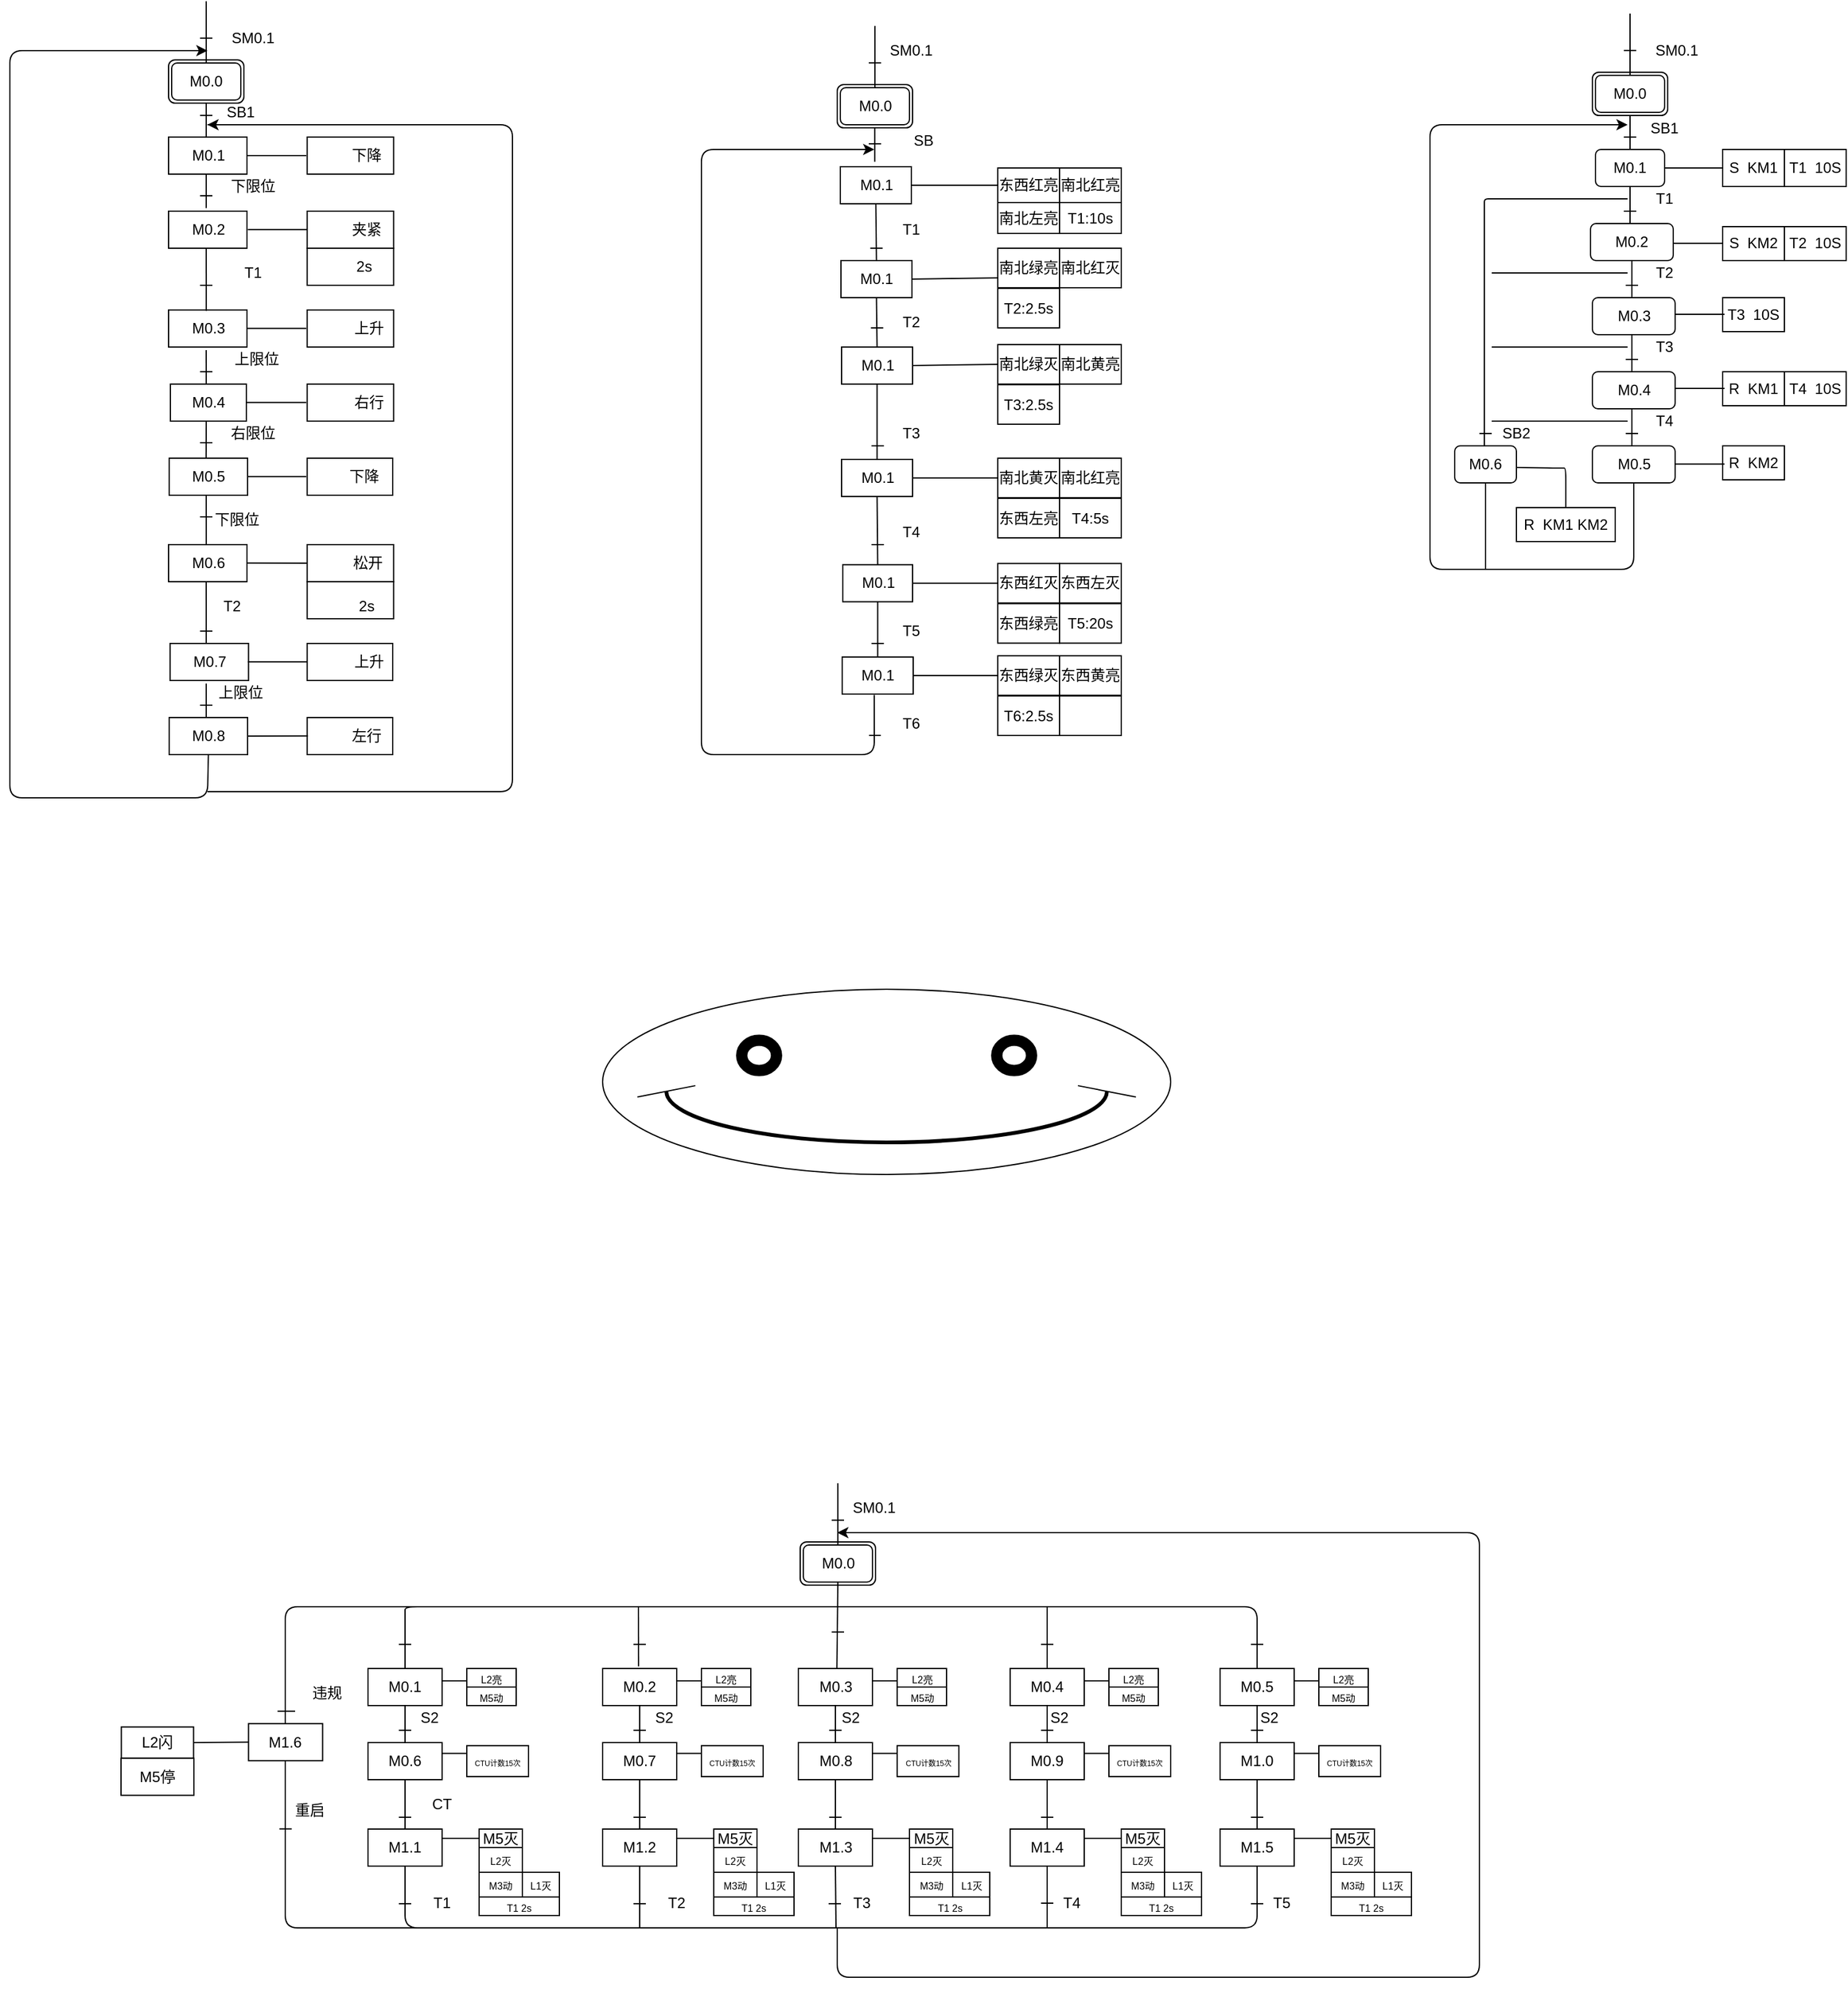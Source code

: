<mxfile version="14.1.9" type="github">
  <diagram id="q3lnmK2u3PksRstwcWIF" name="Page-1">
    <mxGraphModel dx="1504" dy="363" grid="1" gridSize="10" guides="1" tooltips="1" connect="1" arrows="1" fold="1" page="1" pageScale="1" pageWidth="827" pageHeight="1169" math="0" shadow="0">
      <root>
        <mxCell id="0" />
        <mxCell id="1" parent="0" />
        <mxCell id="sfNCHB1NnnzIo0879sDw-2" value="" style="rounded=1;whiteSpace=wrap;html=1;" vertex="1" parent="1">
          <mxGeometry x="611.5" y="77.5" width="61" height="35" as="geometry" />
        </mxCell>
        <mxCell id="sfNCHB1NnnzIo0879sDw-1" value="M0.0" style="rounded=1;whiteSpace=wrap;html=1;" vertex="1" parent="1">
          <mxGeometry x="614" y="80" width="56" height="30" as="geometry" />
        </mxCell>
        <mxCell id="sfNCHB1NnnzIo0879sDw-5" value="" style="endArrow=none;html=1;" edge="1" parent="1">
          <mxGeometry width="50" height="50" relative="1" as="geometry">
            <mxPoint x="642" y="30" as="sourcePoint" />
            <mxPoint x="642" y="80" as="targetPoint" />
            <Array as="points">
              <mxPoint x="642" y="70" />
            </Array>
          </mxGeometry>
        </mxCell>
        <mxCell id="sfNCHB1NnnzIo0879sDw-8" value="SM0.1" style="text;html=1;strokeColor=none;fillColor=none;align=center;verticalAlign=middle;whiteSpace=wrap;rounded=0;" vertex="1" parent="1">
          <mxGeometry x="660" y="50" width="40" height="20" as="geometry" />
        </mxCell>
        <mxCell id="sfNCHB1NnnzIo0879sDw-9" value="M0.1" style="rounded=1;whiteSpace=wrap;html=1;" vertex="1" parent="1">
          <mxGeometry x="614" y="140" width="56" height="30" as="geometry" />
        </mxCell>
        <mxCell id="sfNCHB1NnnzIo0879sDw-10" value="" style="endArrow=none;html=1;exitX=0.5;exitY=1;exitDx=0;exitDy=0;" edge="1" parent="1" source="sfNCHB1NnnzIo0879sDw-2" target="sfNCHB1NnnzIo0879sDw-9">
          <mxGeometry width="50" height="50" relative="1" as="geometry">
            <mxPoint x="640" y="130" as="sourcePoint" />
            <mxPoint x="690" y="80" as="targetPoint" />
          </mxGeometry>
        </mxCell>
        <mxCell id="sfNCHB1NnnzIo0879sDw-11" value="" style="endArrow=none;html=1;" edge="1" parent="1">
          <mxGeometry width="50" height="50" relative="1" as="geometry">
            <mxPoint x="647" y="130" as="sourcePoint" />
            <mxPoint x="637" y="130" as="targetPoint" />
          </mxGeometry>
        </mxCell>
        <mxCell id="sfNCHB1NnnzIo0879sDw-13" value="" style="endArrow=none;html=1;" edge="1" parent="1">
          <mxGeometry width="50" height="50" relative="1" as="geometry">
            <mxPoint x="647" y="59.88" as="sourcePoint" />
            <mxPoint x="637" y="59.88" as="targetPoint" />
            <Array as="points" />
          </mxGeometry>
        </mxCell>
        <mxCell id="sfNCHB1NnnzIo0879sDw-14" value="SB1" style="text;html=1;strokeColor=none;fillColor=none;align=center;verticalAlign=middle;whiteSpace=wrap;rounded=0;" vertex="1" parent="1">
          <mxGeometry x="650" y="112.5" width="40" height="20" as="geometry" />
        </mxCell>
        <mxCell id="sfNCHB1NnnzIo0879sDw-15" value="" style="endArrow=none;html=1;entryX=0.5;entryY=1;entryDx=0;entryDy=0;" edge="1" parent="1" target="sfNCHB1NnnzIo0879sDw-9">
          <mxGeometry width="50" height="50" relative="1" as="geometry">
            <mxPoint x="642" y="200" as="sourcePoint" />
            <mxPoint x="660" y="180" as="targetPoint" />
          </mxGeometry>
        </mxCell>
        <mxCell id="sfNCHB1NnnzIo0879sDw-17" value="" style="endArrow=none;html=1;" edge="1" parent="1">
          <mxGeometry width="50" height="50" relative="1" as="geometry">
            <mxPoint x="637" y="190" as="sourcePoint" />
            <mxPoint x="647" y="190" as="targetPoint" />
            <Array as="points" />
          </mxGeometry>
        </mxCell>
        <mxCell id="sfNCHB1NnnzIo0879sDw-18" value="M0.2" style="rounded=1;whiteSpace=wrap;html=1;" vertex="1" parent="1">
          <mxGeometry x="610" y="200" width="67" height="30" as="geometry" />
        </mxCell>
        <mxCell id="sfNCHB1NnnzIo0879sDw-19" value="" style="endArrow=none;html=1;exitX=1;exitY=0.5;exitDx=0;exitDy=0;entryX=0;entryY=0.5;entryDx=0;entryDy=0;" edge="1" parent="1" source="sfNCHB1NnnzIo0879sDw-9" target="sfNCHB1NnnzIo0879sDw-20">
          <mxGeometry width="50" height="50" relative="1" as="geometry">
            <mxPoint x="690" y="180" as="sourcePoint" />
            <mxPoint x="710" y="155" as="targetPoint" />
          </mxGeometry>
        </mxCell>
        <mxCell id="sfNCHB1NnnzIo0879sDw-20" value="S&amp;nbsp; KM1" style="rounded=0;whiteSpace=wrap;html=1;" vertex="1" parent="1">
          <mxGeometry x="717" y="140" width="50" height="30" as="geometry" />
        </mxCell>
        <mxCell id="sfNCHB1NnnzIo0879sDw-21" value="T1&amp;nbsp; 10S" style="rounded=0;whiteSpace=wrap;html=1;" vertex="1" parent="1">
          <mxGeometry x="767" y="140" width="50" height="30" as="geometry" />
        </mxCell>
        <mxCell id="sfNCHB1NnnzIo0879sDw-22" value="T1" style="text;html=1;strokeColor=none;fillColor=none;align=center;verticalAlign=middle;whiteSpace=wrap;rounded=0;" vertex="1" parent="1">
          <mxGeometry x="650" y="170" width="40" height="20" as="geometry" />
        </mxCell>
        <mxCell id="sfNCHB1NnnzIo0879sDw-23" value="S&amp;nbsp; KM2" style="rounded=0;whiteSpace=wrap;html=1;" vertex="1" parent="1">
          <mxGeometry x="717" y="202.5" width="50" height="27.5" as="geometry" />
        </mxCell>
        <mxCell id="sfNCHB1NnnzIo0879sDw-24" value="T2&amp;nbsp; 10S" style="rounded=0;whiteSpace=wrap;html=1;" vertex="1" parent="1">
          <mxGeometry x="767" y="202.5" width="50" height="27.5" as="geometry" />
        </mxCell>
        <mxCell id="sfNCHB1NnnzIo0879sDw-26" value="T3&amp;nbsp; 10S" style="rounded=0;whiteSpace=wrap;html=1;" vertex="1" parent="1">
          <mxGeometry x="717" y="260" width="50" height="27.5" as="geometry" />
        </mxCell>
        <mxCell id="sfNCHB1NnnzIo0879sDw-27" value="R&amp;nbsp; KM1" style="rounded=0;whiteSpace=wrap;html=1;" vertex="1" parent="1">
          <mxGeometry x="717" y="320" width="50" height="27.5" as="geometry" />
        </mxCell>
        <mxCell id="sfNCHB1NnnzIo0879sDw-28" value="T4&amp;nbsp; 10S" style="rounded=0;whiteSpace=wrap;html=1;" vertex="1" parent="1">
          <mxGeometry x="767" y="320" width="50" height="27.5" as="geometry" />
        </mxCell>
        <mxCell id="sfNCHB1NnnzIo0879sDw-29" value="R&amp;nbsp; KM2" style="rounded=0;whiteSpace=wrap;html=1;" vertex="1" parent="1">
          <mxGeometry x="717" y="380" width="50" height="27.5" as="geometry" />
        </mxCell>
        <mxCell id="sfNCHB1NnnzIo0879sDw-30" value="" style="endArrow=none;html=1;entryX=0.5;entryY=1;entryDx=0;entryDy=0;" edge="1" parent="1">
          <mxGeometry width="50" height="50" relative="1" as="geometry">
            <mxPoint x="643.5" y="260" as="sourcePoint" />
            <mxPoint x="643.5" y="230" as="targetPoint" />
          </mxGeometry>
        </mxCell>
        <mxCell id="sfNCHB1NnnzIo0879sDw-31" value="" style="endArrow=none;html=1;" edge="1" parent="1">
          <mxGeometry width="50" height="50" relative="1" as="geometry">
            <mxPoint x="638.5" y="250" as="sourcePoint" />
            <mxPoint x="648.5" y="250" as="targetPoint" />
            <Array as="points" />
          </mxGeometry>
        </mxCell>
        <mxCell id="sfNCHB1NnnzIo0879sDw-32" value="M0.3" style="rounded=1;whiteSpace=wrap;html=1;" vertex="1" parent="1">
          <mxGeometry x="611.5" y="260" width="67" height="30" as="geometry" />
        </mxCell>
        <mxCell id="sfNCHB1NnnzIo0879sDw-33" value="" style="endArrow=none;html=1;entryX=0.5;entryY=1;entryDx=0;entryDy=0;" edge="1" parent="1">
          <mxGeometry width="50" height="50" relative="1" as="geometry">
            <mxPoint x="643.5" y="320" as="sourcePoint" />
            <mxPoint x="643.5" y="290" as="targetPoint" />
          </mxGeometry>
        </mxCell>
        <mxCell id="sfNCHB1NnnzIo0879sDw-34" value="" style="endArrow=none;html=1;" edge="1" parent="1">
          <mxGeometry width="50" height="50" relative="1" as="geometry">
            <mxPoint x="638.5" y="310" as="sourcePoint" />
            <mxPoint x="648.5" y="310" as="targetPoint" />
            <Array as="points" />
          </mxGeometry>
        </mxCell>
        <mxCell id="sfNCHB1NnnzIo0879sDw-35" value="M0.4" style="rounded=1;whiteSpace=wrap;html=1;" vertex="1" parent="1">
          <mxGeometry x="611.5" y="320" width="67" height="30" as="geometry" />
        </mxCell>
        <mxCell id="sfNCHB1NnnzIo0879sDw-36" value="" style="endArrow=none;html=1;entryX=0.5;entryY=1;entryDx=0;entryDy=0;" edge="1" parent="1">
          <mxGeometry width="50" height="50" relative="1" as="geometry">
            <mxPoint x="643.5" y="380" as="sourcePoint" />
            <mxPoint x="643.5" y="350" as="targetPoint" />
          </mxGeometry>
        </mxCell>
        <mxCell id="sfNCHB1NnnzIo0879sDw-37" value="" style="endArrow=none;html=1;" edge="1" parent="1">
          <mxGeometry width="50" height="50" relative="1" as="geometry">
            <mxPoint x="638.5" y="370" as="sourcePoint" />
            <mxPoint x="648.5" y="370" as="targetPoint" />
            <Array as="points" />
          </mxGeometry>
        </mxCell>
        <mxCell id="sfNCHB1NnnzIo0879sDw-38" value="M0.5" style="rounded=1;whiteSpace=wrap;html=1;" vertex="1" parent="1">
          <mxGeometry x="611.5" y="380" width="67" height="30" as="geometry" />
        </mxCell>
        <mxCell id="sfNCHB1NnnzIo0879sDw-40" value="" style="endArrow=none;html=1;exitX=1;exitY=0.5;exitDx=0;exitDy=0;" edge="1" parent="1">
          <mxGeometry width="50" height="50" relative="1" as="geometry">
            <mxPoint x="677" y="216.05" as="sourcePoint" />
            <mxPoint x="717" y="216.05" as="targetPoint" />
          </mxGeometry>
        </mxCell>
        <mxCell id="sfNCHB1NnnzIo0879sDw-41" value="" style="endArrow=none;html=1;exitX=1;exitY=0.5;exitDx=0;exitDy=0;" edge="1" parent="1">
          <mxGeometry width="50" height="50" relative="1" as="geometry">
            <mxPoint x="678.5" y="273.55" as="sourcePoint" />
            <mxPoint x="718.5" y="273.55" as="targetPoint" />
          </mxGeometry>
        </mxCell>
        <mxCell id="sfNCHB1NnnzIo0879sDw-43" value="" style="endArrow=none;html=1;exitX=1;exitY=0.5;exitDx=0;exitDy=0;" edge="1" parent="1">
          <mxGeometry width="50" height="50" relative="1" as="geometry">
            <mxPoint x="678.5" y="333.55" as="sourcePoint" />
            <mxPoint x="718.5" y="333.55" as="targetPoint" />
          </mxGeometry>
        </mxCell>
        <mxCell id="sfNCHB1NnnzIo0879sDw-44" value="" style="endArrow=none;html=1;exitX=1;exitY=0.5;exitDx=0;exitDy=0;" edge="1" parent="1">
          <mxGeometry width="50" height="50" relative="1" as="geometry">
            <mxPoint x="678.5" y="394.8" as="sourcePoint" />
            <mxPoint x="718.5" y="394.8" as="targetPoint" />
          </mxGeometry>
        </mxCell>
        <mxCell id="sfNCHB1NnnzIo0879sDw-45" value="T2" style="text;html=1;strokeColor=none;fillColor=none;align=center;verticalAlign=middle;whiteSpace=wrap;rounded=0;" vertex="1" parent="1">
          <mxGeometry x="650" y="230" width="40" height="20" as="geometry" />
        </mxCell>
        <mxCell id="sfNCHB1NnnzIo0879sDw-46" value="T3" style="text;html=1;strokeColor=none;fillColor=none;align=center;verticalAlign=middle;whiteSpace=wrap;rounded=0;" vertex="1" parent="1">
          <mxGeometry x="650" y="290" width="40" height="20" as="geometry" />
        </mxCell>
        <mxCell id="sfNCHB1NnnzIo0879sDw-47" value="T4" style="text;html=1;strokeColor=none;fillColor=none;align=center;verticalAlign=middle;whiteSpace=wrap;rounded=0;" vertex="1" parent="1">
          <mxGeometry x="650" y="350" width="40" height="20" as="geometry" />
        </mxCell>
        <mxCell id="sfNCHB1NnnzIo0879sDw-48" value="" style="endArrow=classic;html=1;exitX=0.5;exitY=1;exitDx=0;exitDy=0;" edge="1" parent="1" source="sfNCHB1NnnzIo0879sDw-38">
          <mxGeometry width="50" height="50" relative="1" as="geometry">
            <mxPoint x="550" y="410" as="sourcePoint" />
            <mxPoint x="640" y="120" as="targetPoint" />
            <Array as="points">
              <mxPoint x="645" y="440" />
              <mxPoint x="645" y="480" />
              <mxPoint x="600" y="480" />
              <mxPoint x="480" y="480" />
              <mxPoint x="480" y="440" />
              <mxPoint x="480" y="120" />
            </Array>
          </mxGeometry>
        </mxCell>
        <mxCell id="sfNCHB1NnnzIo0879sDw-50" value="M0.6" style="rounded=1;whiteSpace=wrap;html=1;" vertex="1" parent="1">
          <mxGeometry x="500" y="380" width="50" height="30" as="geometry" />
        </mxCell>
        <mxCell id="sfNCHB1NnnzIo0879sDw-51" value="" style="endArrow=none;html=1;" edge="1" parent="1">
          <mxGeometry width="50" height="50" relative="1" as="geometry">
            <mxPoint x="524" y="380" as="sourcePoint" />
            <mxPoint x="640" y="180" as="targetPoint" />
            <Array as="points">
              <mxPoint x="524" y="350" />
              <mxPoint x="524" y="190" />
              <mxPoint x="524" y="180" />
              <mxPoint x="530" y="180" />
            </Array>
          </mxGeometry>
        </mxCell>
        <mxCell id="sfNCHB1NnnzIo0879sDw-53" value="" style="endArrow=none;html=1;" edge="1" parent="1">
          <mxGeometry width="50" height="50" relative="1" as="geometry">
            <mxPoint x="530" y="240" as="sourcePoint" />
            <mxPoint x="640" y="240" as="targetPoint" />
          </mxGeometry>
        </mxCell>
        <mxCell id="sfNCHB1NnnzIo0879sDw-54" value="" style="endArrow=none;html=1;" edge="1" parent="1">
          <mxGeometry width="50" height="50" relative="1" as="geometry">
            <mxPoint x="530" y="300" as="sourcePoint" />
            <mxPoint x="640" y="300" as="targetPoint" />
          </mxGeometry>
        </mxCell>
        <mxCell id="sfNCHB1NnnzIo0879sDw-55" value="" style="endArrow=none;html=1;" edge="1" parent="1">
          <mxGeometry width="50" height="50" relative="1" as="geometry">
            <mxPoint x="530" y="360" as="sourcePoint" />
            <mxPoint x="640" y="360" as="targetPoint" />
          </mxGeometry>
        </mxCell>
        <mxCell id="sfNCHB1NnnzIo0879sDw-58" value="" style="endArrow=none;html=1;" edge="1" parent="1">
          <mxGeometry width="50" height="50" relative="1" as="geometry">
            <mxPoint x="520" y="370" as="sourcePoint" />
            <mxPoint x="530" y="370" as="targetPoint" />
            <Array as="points" />
          </mxGeometry>
        </mxCell>
        <mxCell id="sfNCHB1NnnzIo0879sDw-59" value="SB2" style="text;html=1;strokeColor=none;fillColor=none;align=center;verticalAlign=middle;whiteSpace=wrap;rounded=0;" vertex="1" parent="1">
          <mxGeometry x="530" y="360" width="40" height="20" as="geometry" />
        </mxCell>
        <mxCell id="sfNCHB1NnnzIo0879sDw-60" value="R&amp;nbsp; KM1 KM2" style="rounded=0;whiteSpace=wrap;html=1;" vertex="1" parent="1">
          <mxGeometry x="550" y="430" width="80" height="27.5" as="geometry" />
        </mxCell>
        <mxCell id="sfNCHB1NnnzIo0879sDw-61" value="" style="endArrow=none;html=1;entryX=0.5;entryY=1;entryDx=0;entryDy=0;" edge="1" parent="1" target="sfNCHB1NnnzIo0879sDw-50">
          <mxGeometry width="50" height="50" relative="1" as="geometry">
            <mxPoint x="525" y="480" as="sourcePoint" />
            <mxPoint x="540" y="420" as="targetPoint" />
          </mxGeometry>
        </mxCell>
        <mxCell id="sfNCHB1NnnzIo0879sDw-62" value="" style="endArrow=none;html=1;entryX=0.5;entryY=0;entryDx=0;entryDy=0;" edge="1" parent="1" target="sfNCHB1NnnzIo0879sDw-60">
          <mxGeometry width="50" height="50" relative="1" as="geometry">
            <mxPoint x="550" y="397.5" as="sourcePoint" />
            <mxPoint x="600" y="347.5" as="targetPoint" />
            <Array as="points">
              <mxPoint x="585" y="398" />
              <mxPoint x="590" y="398" />
            </Array>
          </mxGeometry>
        </mxCell>
        <mxCell id="sfNCHB1NnnzIo0879sDw-161" value="" style="rounded=1;whiteSpace=wrap;html=1;" vertex="1" parent="1">
          <mxGeometry x="-541.5" y="67.5" width="61" height="35" as="geometry" />
        </mxCell>
        <mxCell id="sfNCHB1NnnzIo0879sDw-162" value="M0.0" style="rounded=1;whiteSpace=wrap;html=1;" vertex="1" parent="1">
          <mxGeometry x="-539" y="70" width="56" height="30" as="geometry" />
        </mxCell>
        <mxCell id="sfNCHB1NnnzIo0879sDw-163" value="" style="endArrow=none;html=1;" edge="1" parent="1">
          <mxGeometry width="50" height="50" relative="1" as="geometry">
            <mxPoint x="-511" y="20" as="sourcePoint" />
            <mxPoint x="-511" y="70" as="targetPoint" />
            <Array as="points">
              <mxPoint x="-511" y="60" />
            </Array>
          </mxGeometry>
        </mxCell>
        <mxCell id="sfNCHB1NnnzIo0879sDw-164" value="SM0.1" style="text;html=1;strokeColor=none;fillColor=none;align=center;verticalAlign=middle;whiteSpace=wrap;rounded=0;" vertex="1" parent="1">
          <mxGeometry x="-493" y="40" width="40" height="20" as="geometry" />
        </mxCell>
        <mxCell id="sfNCHB1NnnzIo0879sDw-165" value="" style="endArrow=none;html=1;exitX=0.5;exitY=1;exitDx=0;exitDy=0;" edge="1" parent="1" source="sfNCHB1NnnzIo0879sDw-161">
          <mxGeometry width="50" height="50" relative="1" as="geometry">
            <mxPoint x="-513" y="120" as="sourcePoint" />
            <mxPoint x="-511" y="130" as="targetPoint" />
          </mxGeometry>
        </mxCell>
        <mxCell id="sfNCHB1NnnzIo0879sDw-166" value="" style="endArrow=none;html=1;" edge="1" parent="1">
          <mxGeometry width="50" height="50" relative="1" as="geometry">
            <mxPoint x="-506" y="112.43" as="sourcePoint" />
            <mxPoint x="-516" y="112.43" as="targetPoint" />
          </mxGeometry>
        </mxCell>
        <mxCell id="sfNCHB1NnnzIo0879sDw-167" value="" style="endArrow=none;html=1;" edge="1" parent="1">
          <mxGeometry width="50" height="50" relative="1" as="geometry">
            <mxPoint x="-506" y="49.88" as="sourcePoint" />
            <mxPoint x="-516" y="49.88" as="targetPoint" />
            <Array as="points" />
          </mxGeometry>
        </mxCell>
        <mxCell id="sfNCHB1NnnzIo0879sDw-168" value="SB1" style="text;html=1;strokeColor=none;fillColor=none;align=center;verticalAlign=middle;whiteSpace=wrap;rounded=0;" vertex="1" parent="1">
          <mxGeometry x="-503" y="100" width="40" height="20" as="geometry" />
        </mxCell>
        <mxCell id="sfNCHB1NnnzIo0879sDw-169" value="M0.1" style="rounded=0;whiteSpace=wrap;html=1;" vertex="1" parent="1">
          <mxGeometry x="-541.5" y="130" width="63.5" height="30" as="geometry" />
        </mxCell>
        <mxCell id="sfNCHB1NnnzIo0879sDw-170" value="" style="rounded=0;whiteSpace=wrap;html=1;" vertex="1" parent="1">
          <mxGeometry x="-429.25" y="130" width="70" height="30" as="geometry" />
        </mxCell>
        <mxCell id="sfNCHB1NnnzIo0879sDw-171" value="M0.2" style="rounded=0;whiteSpace=wrap;html=1;" vertex="1" parent="1">
          <mxGeometry x="-541.5" y="190" width="63.5" height="30" as="geometry" />
        </mxCell>
        <mxCell id="sfNCHB1NnnzIo0879sDw-172" value="" style="rounded=0;whiteSpace=wrap;html=1;" vertex="1" parent="1">
          <mxGeometry x="-429.25" y="190" width="70" height="30" as="geometry" />
        </mxCell>
        <mxCell id="sfNCHB1NnnzIo0879sDw-173" value="M0.3" style="rounded=0;whiteSpace=wrap;html=1;" vertex="1" parent="1">
          <mxGeometry x="-541.5" y="270" width="63.5" height="30" as="geometry" />
        </mxCell>
        <mxCell id="sfNCHB1NnnzIo0879sDw-174" value="" style="rounded=0;whiteSpace=wrap;html=1;" vertex="1" parent="1">
          <mxGeometry x="-429.25" y="220" width="70" height="30" as="geometry" />
        </mxCell>
        <mxCell id="sfNCHB1NnnzIo0879sDw-175" value="M0.4" style="rounded=0;whiteSpace=wrap;html=1;" vertex="1" parent="1">
          <mxGeometry x="-540" y="330" width="61.5" height="30" as="geometry" />
        </mxCell>
        <mxCell id="sfNCHB1NnnzIo0879sDw-176" value="" style="rounded=0;whiteSpace=wrap;html=1;" vertex="1" parent="1">
          <mxGeometry x="-429.25" y="270" width="70" height="30" as="geometry" />
        </mxCell>
        <mxCell id="sfNCHB1NnnzIo0879sDw-177" value="M0.5" style="rounded=0;whiteSpace=wrap;html=1;" vertex="1" parent="1">
          <mxGeometry x="-541" y="390" width="63.5" height="30" as="geometry" />
        </mxCell>
        <mxCell id="sfNCHB1NnnzIo0879sDw-178" value="" style="rounded=0;whiteSpace=wrap;html=1;" vertex="1" parent="1">
          <mxGeometry x="-429.25" y="330" width="70" height="30" as="geometry" />
        </mxCell>
        <mxCell id="sfNCHB1NnnzIo0879sDw-179" value="" style="rounded=0;whiteSpace=wrap;html=1;" vertex="1" parent="1">
          <mxGeometry x="-429.25" y="390" width="69.25" height="30" as="geometry" />
        </mxCell>
        <mxCell id="sfNCHB1NnnzIo0879sDw-180" value="M0.6" style="rounded=0;whiteSpace=wrap;html=1;" vertex="1" parent="1">
          <mxGeometry x="-541.5" y="460" width="63.5" height="30" as="geometry" />
        </mxCell>
        <mxCell id="sfNCHB1NnnzIo0879sDw-181" value="" style="rounded=0;whiteSpace=wrap;html=1;" vertex="1" parent="1">
          <mxGeometry x="-429.25" y="460" width="70" height="30" as="geometry" />
        </mxCell>
        <mxCell id="sfNCHB1NnnzIo0879sDw-182" value="" style="rounded=0;whiteSpace=wrap;html=1;" vertex="1" parent="1">
          <mxGeometry x="-429.25" y="490" width="70" height="30" as="geometry" />
        </mxCell>
        <mxCell id="sfNCHB1NnnzIo0879sDw-183" value="M0.7" style="rounded=0;whiteSpace=wrap;html=1;" vertex="1" parent="1">
          <mxGeometry x="-540.25" y="540" width="63.5" height="30" as="geometry" />
        </mxCell>
        <mxCell id="sfNCHB1NnnzIo0879sDw-184" value="" style="rounded=0;whiteSpace=wrap;html=1;" vertex="1" parent="1">
          <mxGeometry x="-429.25" y="540" width="69.25" height="30" as="geometry" />
        </mxCell>
        <mxCell id="sfNCHB1NnnzIo0879sDw-186" value="M0.8" style="rounded=0;whiteSpace=wrap;html=1;" vertex="1" parent="1">
          <mxGeometry x="-541" y="600" width="63.5" height="30" as="geometry" />
        </mxCell>
        <mxCell id="sfNCHB1NnnzIo0879sDw-187" value="" style="rounded=0;whiteSpace=wrap;html=1;" vertex="1" parent="1">
          <mxGeometry x="-429.25" y="600" width="69.25" height="30" as="geometry" />
        </mxCell>
        <mxCell id="sfNCHB1NnnzIo0879sDw-188" value="" style="endArrow=none;html=1;exitX=1;exitY=0.5;exitDx=0;exitDy=0;" edge="1" parent="1" source="sfNCHB1NnnzIo0879sDw-169">
          <mxGeometry width="50" height="50" relative="1" as="geometry">
            <mxPoint x="-480" y="160" as="sourcePoint" />
            <mxPoint x="-430" y="145" as="targetPoint" />
          </mxGeometry>
        </mxCell>
        <mxCell id="sfNCHB1NnnzIo0879sDw-189" value="" style="endArrow=none;html=1;exitX=1;exitY=0.5;exitDx=0;exitDy=0;" edge="1" parent="1">
          <mxGeometry width="50" height="50" relative="1" as="geometry">
            <mxPoint x="-477.25" y="204.92" as="sourcePoint" />
            <mxPoint x="-429.25" y="204.92" as="targetPoint" />
          </mxGeometry>
        </mxCell>
        <mxCell id="sfNCHB1NnnzIo0879sDw-190" value="" style="endArrow=none;html=1;exitX=1;exitY=0.5;exitDx=0;exitDy=0;" edge="1" parent="1">
          <mxGeometry width="50" height="50" relative="1" as="geometry">
            <mxPoint x="-478" y="284.92" as="sourcePoint" />
            <mxPoint x="-430" y="284.92" as="targetPoint" />
          </mxGeometry>
        </mxCell>
        <mxCell id="sfNCHB1NnnzIo0879sDw-191" value="" style="endArrow=none;html=1;exitX=1;exitY=0.5;exitDx=0;exitDy=0;" edge="1" parent="1">
          <mxGeometry width="50" height="50" relative="1" as="geometry">
            <mxPoint x="-478" y="344.92" as="sourcePoint" />
            <mxPoint x="-430" y="344.92" as="targetPoint" />
          </mxGeometry>
        </mxCell>
        <mxCell id="sfNCHB1NnnzIo0879sDw-192" value="" style="endArrow=none;html=1;exitX=1;exitY=0.5;exitDx=0;exitDy=0;" edge="1" parent="1">
          <mxGeometry width="50" height="50" relative="1" as="geometry">
            <mxPoint x="-478" y="404.9" as="sourcePoint" />
            <mxPoint x="-430" y="404.9" as="targetPoint" />
          </mxGeometry>
        </mxCell>
        <mxCell id="sfNCHB1NnnzIo0879sDw-193" value="" style="endArrow=none;html=1;exitX=1;exitY=0.5;exitDx=0;exitDy=0;entryX=0;entryY=0.5;entryDx=0;entryDy=0;" edge="1" parent="1" target="sfNCHB1NnnzIo0879sDw-181">
          <mxGeometry width="50" height="50" relative="1" as="geometry">
            <mxPoint x="-478.5" y="474.9" as="sourcePoint" />
            <mxPoint x="-430.5" y="474.9" as="targetPoint" />
          </mxGeometry>
        </mxCell>
        <mxCell id="sfNCHB1NnnzIo0879sDw-194" value="" style="endArrow=none;html=1;exitX=1;exitY=0.5;exitDx=0;exitDy=0;" edge="1" parent="1">
          <mxGeometry width="50" height="50" relative="1" as="geometry">
            <mxPoint x="-477.25" y="554.9" as="sourcePoint" />
            <mxPoint x="-429.25" y="554.9" as="targetPoint" />
          </mxGeometry>
        </mxCell>
        <mxCell id="sfNCHB1NnnzIo0879sDw-195" value="" style="endArrow=none;html=1;exitX=1;exitY=0.5;exitDx=0;exitDy=0;" edge="1" parent="1" source="sfNCHB1NnnzIo0879sDw-186">
          <mxGeometry width="50" height="50" relative="1" as="geometry">
            <mxPoint x="-476.75" y="614.9" as="sourcePoint" />
            <mxPoint x="-428.75" y="614.9" as="targetPoint" />
          </mxGeometry>
        </mxCell>
        <mxCell id="sfNCHB1NnnzIo0879sDw-196" value="" style="endArrow=none;html=1;exitX=0.5;exitY=1;exitDx=0;exitDy=0;" edge="1" parent="1">
          <mxGeometry width="50" height="50" relative="1" as="geometry">
            <mxPoint x="-511" y="160" as="sourcePoint" />
            <mxPoint x="-511" y="187.5" as="targetPoint" />
          </mxGeometry>
        </mxCell>
        <mxCell id="sfNCHB1NnnzIo0879sDw-197" value="" style="endArrow=none;html=1;" edge="1" parent="1">
          <mxGeometry width="50" height="50" relative="1" as="geometry">
            <mxPoint x="-506" y="177.5" as="sourcePoint" />
            <mxPoint x="-516" y="177.5" as="targetPoint" />
          </mxGeometry>
        </mxCell>
        <mxCell id="sfNCHB1NnnzIo0879sDw-198" value="" style="endArrow=none;html=1;exitX=0.5;exitY=1;exitDx=0;exitDy=0;entryX=0.481;entryY=0.026;entryDx=0;entryDy=0;entryPerimeter=0;" edge="1" parent="1" target="sfNCHB1NnnzIo0879sDw-173">
          <mxGeometry width="50" height="50" relative="1" as="geometry">
            <mxPoint x="-511" y="220" as="sourcePoint" />
            <mxPoint x="-511" y="247.5" as="targetPoint" />
          </mxGeometry>
        </mxCell>
        <mxCell id="sfNCHB1NnnzIo0879sDw-199" value="" style="endArrow=none;html=1;" edge="1" parent="1">
          <mxGeometry width="50" height="50" relative="1" as="geometry">
            <mxPoint x="-506" y="250" as="sourcePoint" />
            <mxPoint x="-516" y="250" as="targetPoint" />
          </mxGeometry>
        </mxCell>
        <mxCell id="sfNCHB1NnnzIo0879sDw-200" value="" style="endArrow=none;html=1;exitX=0.48;exitY=1.083;exitDx=0;exitDy=0;exitPerimeter=0;" edge="1" parent="1" source="sfNCHB1NnnzIo0879sDw-173">
          <mxGeometry width="50" height="50" relative="1" as="geometry">
            <mxPoint x="-511" y="302.5" as="sourcePoint" />
            <mxPoint x="-511" y="330" as="targetPoint" />
          </mxGeometry>
        </mxCell>
        <mxCell id="sfNCHB1NnnzIo0879sDw-201" value="" style="endArrow=none;html=1;" edge="1" parent="1">
          <mxGeometry width="50" height="50" relative="1" as="geometry">
            <mxPoint x="-506" y="320" as="sourcePoint" />
            <mxPoint x="-516" y="320" as="targetPoint" />
          </mxGeometry>
        </mxCell>
        <mxCell id="sfNCHB1NnnzIo0879sDw-202" value="" style="endArrow=none;html=1;exitX=0.5;exitY=1;exitDx=0;exitDy=0;entryX=0.471;entryY=0.001;entryDx=0;entryDy=0;entryPerimeter=0;" edge="1" parent="1" target="sfNCHB1NnnzIo0879sDw-177">
          <mxGeometry width="50" height="50" relative="1" as="geometry">
            <mxPoint x="-511" y="360.0" as="sourcePoint" />
            <mxPoint x="-511" y="387.5" as="targetPoint" />
          </mxGeometry>
        </mxCell>
        <mxCell id="sfNCHB1NnnzIo0879sDw-203" value="" style="endArrow=none;html=1;" edge="1" parent="1">
          <mxGeometry width="50" height="50" relative="1" as="geometry">
            <mxPoint x="-506" y="377.5" as="sourcePoint" />
            <mxPoint x="-516" y="377.5" as="targetPoint" />
          </mxGeometry>
        </mxCell>
        <mxCell id="sfNCHB1NnnzIo0879sDw-204" value="" style="endArrow=none;html=1;exitX=0.5;exitY=1;exitDx=0;exitDy=0;entryX=0.481;entryY=0.015;entryDx=0;entryDy=0;entryPerimeter=0;" edge="1" parent="1" target="sfNCHB1NnnzIo0879sDw-180">
          <mxGeometry width="50" height="50" relative="1" as="geometry">
            <mxPoint x="-511" y="420.0" as="sourcePoint" />
            <mxPoint x="-511" y="447.5" as="targetPoint" />
          </mxGeometry>
        </mxCell>
        <mxCell id="sfNCHB1NnnzIo0879sDw-205" value="" style="endArrow=none;html=1;" edge="1" parent="1">
          <mxGeometry width="50" height="50" relative="1" as="geometry">
            <mxPoint x="-506" y="437.5" as="sourcePoint" />
            <mxPoint x="-516" y="437.5" as="targetPoint" />
          </mxGeometry>
        </mxCell>
        <mxCell id="sfNCHB1NnnzIo0879sDw-206" value="" style="endArrow=none;html=1;exitX=0.48;exitY=1;exitDx=0;exitDy=0;exitPerimeter=0;" edge="1" parent="1" source="sfNCHB1NnnzIo0879sDw-180">
          <mxGeometry width="50" height="50" relative="1" as="geometry">
            <mxPoint x="-511" y="512.5" as="sourcePoint" />
            <mxPoint x="-511" y="540" as="targetPoint" />
          </mxGeometry>
        </mxCell>
        <mxCell id="sfNCHB1NnnzIo0879sDw-207" value="" style="endArrow=none;html=1;" edge="1" parent="1">
          <mxGeometry width="50" height="50" relative="1" as="geometry">
            <mxPoint x="-506" y="530" as="sourcePoint" />
            <mxPoint x="-516" y="530" as="targetPoint" />
          </mxGeometry>
        </mxCell>
        <mxCell id="sfNCHB1NnnzIo0879sDw-208" value="" style="endArrow=none;html=1;exitX=0.5;exitY=1;exitDx=0;exitDy=0;" edge="1" parent="1">
          <mxGeometry width="50" height="50" relative="1" as="geometry">
            <mxPoint x="-511" y="572.5" as="sourcePoint" />
            <mxPoint x="-511" y="600" as="targetPoint" />
          </mxGeometry>
        </mxCell>
        <mxCell id="sfNCHB1NnnzIo0879sDw-209" value="" style="endArrow=none;html=1;" edge="1" parent="1">
          <mxGeometry width="50" height="50" relative="1" as="geometry">
            <mxPoint x="-506" y="590" as="sourcePoint" />
            <mxPoint x="-516" y="590" as="targetPoint" />
          </mxGeometry>
        </mxCell>
        <mxCell id="sfNCHB1NnnzIo0879sDw-210" value="下限位" style="text;html=1;strokeColor=none;fillColor=none;align=center;verticalAlign=middle;whiteSpace=wrap;rounded=0;" vertex="1" parent="1">
          <mxGeometry x="-493" y="160" width="40" height="20" as="geometry" />
        </mxCell>
        <mxCell id="sfNCHB1NnnzIo0879sDw-213" value="T1" style="text;html=1;strokeColor=none;fillColor=none;align=center;verticalAlign=middle;whiteSpace=wrap;rounded=0;" vertex="1" parent="1">
          <mxGeometry x="-493" y="230" width="40" height="20" as="geometry" />
        </mxCell>
        <mxCell id="sfNCHB1NnnzIo0879sDw-214" value="上限位" style="text;html=1;strokeColor=none;fillColor=none;align=center;verticalAlign=middle;whiteSpace=wrap;rounded=0;" vertex="1" parent="1">
          <mxGeometry x="-490" y="300" width="40" height="20" as="geometry" />
        </mxCell>
        <mxCell id="sfNCHB1NnnzIo0879sDw-215" value="右限位" style="text;html=1;strokeColor=none;fillColor=none;align=center;verticalAlign=middle;whiteSpace=wrap;rounded=0;" vertex="1" parent="1">
          <mxGeometry x="-493" y="360" width="40" height="20" as="geometry" />
        </mxCell>
        <mxCell id="sfNCHB1NnnzIo0879sDw-216" value="下限位" style="text;html=1;strokeColor=none;fillColor=none;align=center;verticalAlign=middle;whiteSpace=wrap;rounded=0;" vertex="1" parent="1">
          <mxGeometry x="-506" y="430" width="40" height="20" as="geometry" />
        </mxCell>
        <mxCell id="sfNCHB1NnnzIo0879sDw-217" value="T2" style="text;html=1;strokeColor=none;fillColor=none;align=center;verticalAlign=middle;whiteSpace=wrap;rounded=0;" vertex="1" parent="1">
          <mxGeometry x="-510" y="500" width="40" height="20" as="geometry" />
        </mxCell>
        <mxCell id="sfNCHB1NnnzIo0879sDw-219" value="上限位" style="text;html=1;strokeColor=none;fillColor=none;align=center;verticalAlign=middle;whiteSpace=wrap;rounded=0;" vertex="1" parent="1">
          <mxGeometry x="-503" y="570" width="40" height="20" as="geometry" />
        </mxCell>
        <mxCell id="sfNCHB1NnnzIo0879sDw-221" value="下降" style="text;html=1;strokeColor=none;fillColor=none;align=center;verticalAlign=middle;whiteSpace=wrap;rounded=0;" vertex="1" parent="1">
          <mxGeometry x="-401.5" y="135" width="40" height="20" as="geometry" />
        </mxCell>
        <mxCell id="sfNCHB1NnnzIo0879sDw-222" value="夹紧" style="text;html=1;strokeColor=none;fillColor=none;align=center;verticalAlign=middle;whiteSpace=wrap;rounded=0;" vertex="1" parent="1">
          <mxGeometry x="-401.5" y="195" width="40" height="20" as="geometry" />
        </mxCell>
        <mxCell id="sfNCHB1NnnzIo0879sDw-223" value="2s" style="text;html=1;strokeColor=none;fillColor=none;align=center;verticalAlign=middle;whiteSpace=wrap;rounded=0;" vertex="1" parent="1">
          <mxGeometry x="-403" y="225" width="40" height="20" as="geometry" />
        </mxCell>
        <mxCell id="sfNCHB1NnnzIo0879sDw-224" value="上升" style="text;html=1;strokeColor=none;fillColor=none;align=center;verticalAlign=middle;whiteSpace=wrap;rounded=0;" vertex="1" parent="1">
          <mxGeometry x="-399.25" y="275" width="40" height="20" as="geometry" />
        </mxCell>
        <mxCell id="sfNCHB1NnnzIo0879sDw-225" value="右行" style="text;html=1;strokeColor=none;fillColor=none;align=center;verticalAlign=middle;whiteSpace=wrap;rounded=0;" vertex="1" parent="1">
          <mxGeometry x="-399.25" y="335" width="40" height="20" as="geometry" />
        </mxCell>
        <mxCell id="sfNCHB1NnnzIo0879sDw-226" value="下降" style="text;html=1;strokeColor=none;fillColor=none;align=center;verticalAlign=middle;whiteSpace=wrap;rounded=0;" vertex="1" parent="1">
          <mxGeometry x="-403" y="395" width="40" height="20" as="geometry" />
        </mxCell>
        <mxCell id="sfNCHB1NnnzIo0879sDw-227" value="松开" style="text;html=1;strokeColor=none;fillColor=none;align=center;verticalAlign=middle;whiteSpace=wrap;rounded=0;" vertex="1" parent="1">
          <mxGeometry x="-400" y="465" width="40" height="20" as="geometry" />
        </mxCell>
        <mxCell id="sfNCHB1NnnzIo0879sDw-228" value="2s" style="text;html=1;strokeColor=none;fillColor=none;align=center;verticalAlign=middle;whiteSpace=wrap;rounded=0;" vertex="1" parent="1">
          <mxGeometry x="-401.5" y="500" width="40" height="20" as="geometry" />
        </mxCell>
        <mxCell id="sfNCHB1NnnzIo0879sDw-229" value="上升" style="text;html=1;strokeColor=none;fillColor=none;align=center;verticalAlign=middle;whiteSpace=wrap;rounded=0;" vertex="1" parent="1">
          <mxGeometry x="-399.25" y="545" width="40" height="20" as="geometry" />
        </mxCell>
        <mxCell id="sfNCHB1NnnzIo0879sDw-230" value="左行" style="text;html=1;strokeColor=none;fillColor=none;align=center;verticalAlign=middle;whiteSpace=wrap;rounded=0;" vertex="1" parent="1">
          <mxGeometry x="-401.5" y="605" width="40" height="20" as="geometry" />
        </mxCell>
        <mxCell id="sfNCHB1NnnzIo0879sDw-231" value="" style="endArrow=classic;html=1;exitX=0.5;exitY=1;exitDx=0;exitDy=0;" edge="1" parent="1" source="sfNCHB1NnnzIo0879sDw-186">
          <mxGeometry width="50" height="50" relative="1" as="geometry">
            <mxPoint x="-559" y="628" as="sourcePoint" />
            <mxPoint x="-510" y="60" as="targetPoint" />
            <Array as="points">
              <mxPoint x="-510" y="665" />
              <mxPoint x="-670" y="665" />
              <mxPoint x="-670" y="60" />
            </Array>
          </mxGeometry>
        </mxCell>
        <mxCell id="sfNCHB1NnnzIo0879sDw-232" value="" style="endArrow=none;html=1;" edge="1" parent="1">
          <mxGeometry width="50" height="50" relative="1" as="geometry">
            <mxPoint x="-510" y="120" as="sourcePoint" />
            <mxPoint x="-510" y="660" as="targetPoint" />
            <Array as="points">
              <mxPoint x="-263" y="120" />
              <mxPoint x="-263" y="660" />
            </Array>
          </mxGeometry>
        </mxCell>
        <mxCell id="sfNCHB1NnnzIo0879sDw-233" value="" style="endArrow=classic;html=1;" edge="1" parent="1">
          <mxGeometry width="50" height="50" relative="1" as="geometry">
            <mxPoint x="-390" y="120" as="sourcePoint" />
            <mxPoint x="-510" y="120" as="targetPoint" />
          </mxGeometry>
        </mxCell>
        <mxCell id="sfNCHB1NnnzIo0879sDw-234" value="" style="rounded=1;whiteSpace=wrap;html=1;" vertex="1" parent="1">
          <mxGeometry y="87.5" width="61" height="35" as="geometry" />
        </mxCell>
        <mxCell id="sfNCHB1NnnzIo0879sDw-235" value="M0.0" style="rounded=1;whiteSpace=wrap;html=1;" vertex="1" parent="1">
          <mxGeometry x="2.5" y="90" width="56" height="30" as="geometry" />
        </mxCell>
        <mxCell id="sfNCHB1NnnzIo0879sDw-236" value="" style="endArrow=none;html=1;" edge="1" parent="1">
          <mxGeometry width="50" height="50" relative="1" as="geometry">
            <mxPoint x="30.5" y="40" as="sourcePoint" />
            <mxPoint x="30.5" y="90" as="targetPoint" />
            <Array as="points">
              <mxPoint x="30.5" y="80" />
            </Array>
          </mxGeometry>
        </mxCell>
        <mxCell id="sfNCHB1NnnzIo0879sDw-237" value="SM0.1" style="text;html=1;strokeColor=none;fillColor=none;align=center;verticalAlign=middle;whiteSpace=wrap;rounded=0;" vertex="1" parent="1">
          <mxGeometry x="40" y="50" width="40" height="20" as="geometry" />
        </mxCell>
        <mxCell id="sfNCHB1NnnzIo0879sDw-238" value="" style="endArrow=none;html=1;" edge="1" parent="1">
          <mxGeometry width="50" height="50" relative="1" as="geometry">
            <mxPoint x="35.5" y="69.88" as="sourcePoint" />
            <mxPoint x="25.5" y="69.88" as="targetPoint" />
            <Array as="points" />
          </mxGeometry>
        </mxCell>
        <mxCell id="sfNCHB1NnnzIo0879sDw-241" value="" style="endArrow=none;html=1;exitX=0.5;exitY=1;exitDx=0;exitDy=0;" edge="1" parent="1">
          <mxGeometry width="50" height="50" relative="1" as="geometry">
            <mxPoint x="30.36" y="122.5" as="sourcePoint" />
            <mxPoint x="30.36" y="150" as="targetPoint" />
          </mxGeometry>
        </mxCell>
        <mxCell id="sfNCHB1NnnzIo0879sDw-242" value="" style="endArrow=none;html=1;" edge="1" parent="1">
          <mxGeometry width="50" height="50" relative="1" as="geometry">
            <mxPoint x="35.5" y="135.43" as="sourcePoint" />
            <mxPoint x="25.5" y="135.43" as="targetPoint" />
            <Array as="points">
              <mxPoint x="35.5" y="135" />
            </Array>
          </mxGeometry>
        </mxCell>
        <mxCell id="sfNCHB1NnnzIo0879sDw-245" value="M0.1" style="rounded=0;whiteSpace=wrap;html=1;" vertex="1" parent="1">
          <mxGeometry x="2.5" y="154" width="57.5" height="30" as="geometry" />
        </mxCell>
        <mxCell id="sfNCHB1NnnzIo0879sDw-246" value="M0.1" style="rounded=0;whiteSpace=wrap;html=1;" vertex="1" parent="1">
          <mxGeometry x="3" y="230" width="57.5" height="30" as="geometry" />
        </mxCell>
        <mxCell id="sfNCHB1NnnzIo0879sDw-247" value="M0.1" style="rounded=0;whiteSpace=wrap;html=1;" vertex="1" parent="1">
          <mxGeometry x="3.5" y="300" width="57.5" height="30" as="geometry" />
        </mxCell>
        <mxCell id="sfNCHB1NnnzIo0879sDw-248" value="M0.1" style="rounded=0;whiteSpace=wrap;html=1;" vertex="1" parent="1">
          <mxGeometry x="3.5" y="391" width="57.5" height="30" as="geometry" />
        </mxCell>
        <mxCell id="sfNCHB1NnnzIo0879sDw-249" value="M0.1" style="rounded=0;whiteSpace=wrap;html=1;" vertex="1" parent="1">
          <mxGeometry x="4.5" y="476.25" width="56.5" height="30" as="geometry" />
        </mxCell>
        <mxCell id="sfNCHB1NnnzIo0879sDw-250" value="M0.1" style="rounded=0;whiteSpace=wrap;html=1;" vertex="1" parent="1">
          <mxGeometry x="4" y="551" width="57.5" height="30" as="geometry" />
        </mxCell>
        <mxCell id="sfNCHB1NnnzIo0879sDw-252" value="南北红亮" style="rounded=0;whiteSpace=wrap;html=1;" vertex="1" parent="1">
          <mxGeometry x="180" y="155" width="50" height="28" as="geometry" />
        </mxCell>
        <mxCell id="sfNCHB1NnnzIo0879sDw-253" value="南北左亮" style="rounded=0;whiteSpace=wrap;html=1;" vertex="1" parent="1">
          <mxGeometry x="130" y="183" width="50" height="25" as="geometry" />
        </mxCell>
        <mxCell id="sfNCHB1NnnzIo0879sDw-254" value="T1:10s" style="rounded=0;whiteSpace=wrap;html=1;" vertex="1" parent="1">
          <mxGeometry x="180" y="183" width="50" height="25" as="geometry" />
        </mxCell>
        <mxCell id="sfNCHB1NnnzIo0879sDw-257" value="南北绿亮" style="rounded=0;whiteSpace=wrap;html=1;" vertex="1" parent="1">
          <mxGeometry x="130" y="220" width="50" height="32" as="geometry" />
        </mxCell>
        <mxCell id="sfNCHB1NnnzIo0879sDw-258" value="南北红灭" style="rounded=0;whiteSpace=wrap;html=1;" vertex="1" parent="1">
          <mxGeometry x="180" y="220" width="50" height="32" as="geometry" />
        </mxCell>
        <mxCell id="sfNCHB1NnnzIo0879sDw-259" value="T2:2.5s" style="rounded=0;whiteSpace=wrap;html=1;" vertex="1" parent="1">
          <mxGeometry x="130" y="252.5" width="50" height="32" as="geometry" />
        </mxCell>
        <mxCell id="sfNCHB1NnnzIo0879sDw-261" value="南北绿灭" style="rounded=0;whiteSpace=wrap;html=1;" vertex="1" parent="1">
          <mxGeometry x="130" y="298" width="50" height="32" as="geometry" />
        </mxCell>
        <mxCell id="sfNCHB1NnnzIo0879sDw-262" value="南北黄亮" style="rounded=0;whiteSpace=wrap;html=1;" vertex="1" parent="1">
          <mxGeometry x="180" y="298" width="50" height="32" as="geometry" />
        </mxCell>
        <mxCell id="sfNCHB1NnnzIo0879sDw-263" value="T3:2.5s" style="rounded=0;whiteSpace=wrap;html=1;" vertex="1" parent="1">
          <mxGeometry x="130" y="330.5" width="50" height="32" as="geometry" />
        </mxCell>
        <mxCell id="sfNCHB1NnnzIo0879sDw-265" value="南北黄灭" style="rounded=0;whiteSpace=wrap;html=1;" vertex="1" parent="1">
          <mxGeometry x="130" y="390" width="50" height="32" as="geometry" />
        </mxCell>
        <mxCell id="sfNCHB1NnnzIo0879sDw-266" value="南北红亮" style="rounded=0;whiteSpace=wrap;html=1;" vertex="1" parent="1">
          <mxGeometry x="180" y="390" width="50" height="32" as="geometry" />
        </mxCell>
        <mxCell id="sfNCHB1NnnzIo0879sDw-267" value="东西左亮" style="rounded=0;whiteSpace=wrap;html=1;" vertex="1" parent="1">
          <mxGeometry x="130" y="422.5" width="50" height="32" as="geometry" />
        </mxCell>
        <mxCell id="sfNCHB1NnnzIo0879sDw-268" value="T4:5s" style="rounded=0;whiteSpace=wrap;html=1;" vertex="1" parent="1">
          <mxGeometry x="180" y="422.5" width="50" height="32" as="geometry" />
        </mxCell>
        <mxCell id="sfNCHB1NnnzIo0879sDw-269" value="东西红灭" style="rounded=0;whiteSpace=wrap;html=1;" vertex="1" parent="1">
          <mxGeometry x="130" y="475.25" width="50" height="32" as="geometry" />
        </mxCell>
        <mxCell id="sfNCHB1NnnzIo0879sDw-270" value="东西左灭" style="rounded=0;whiteSpace=wrap;html=1;" vertex="1" parent="1">
          <mxGeometry x="180" y="475.25" width="50" height="32" as="geometry" />
        </mxCell>
        <mxCell id="sfNCHB1NnnzIo0879sDw-271" value="东西绿亮" style="rounded=0;whiteSpace=wrap;html=1;" vertex="1" parent="1">
          <mxGeometry x="130" y="507.75" width="50" height="32" as="geometry" />
        </mxCell>
        <mxCell id="sfNCHB1NnnzIo0879sDw-272" value="T5:20s" style="rounded=0;whiteSpace=wrap;html=1;" vertex="1" parent="1">
          <mxGeometry x="180" y="507.75" width="50" height="32" as="geometry" />
        </mxCell>
        <mxCell id="sfNCHB1NnnzIo0879sDw-273" value="东西绿灭" style="rounded=0;whiteSpace=wrap;html=1;" vertex="1" parent="1">
          <mxGeometry x="130" y="550" width="50" height="32" as="geometry" />
        </mxCell>
        <mxCell id="sfNCHB1NnnzIo0879sDw-274" value="东西黄亮" style="rounded=0;whiteSpace=wrap;html=1;" vertex="1" parent="1">
          <mxGeometry x="180" y="550" width="50" height="32" as="geometry" />
        </mxCell>
        <mxCell id="sfNCHB1NnnzIo0879sDw-275" value="T6:2.5s" style="rounded=0;whiteSpace=wrap;html=1;" vertex="1" parent="1">
          <mxGeometry x="130" y="582.5" width="50" height="32" as="geometry" />
        </mxCell>
        <mxCell id="sfNCHB1NnnzIo0879sDw-276" value="" style="rounded=0;whiteSpace=wrap;html=1;" vertex="1" parent="1">
          <mxGeometry x="180" y="582.5" width="50" height="32" as="geometry" />
        </mxCell>
        <mxCell id="sfNCHB1NnnzIo0879sDw-290" value="" style="endArrow=none;html=1;entryX=0.5;entryY=1;entryDx=0;entryDy=0;exitX=0.5;exitY=0;exitDx=0;exitDy=0;" edge="1" parent="1" source="sfNCHB1NnnzIo0879sDw-246" target="sfNCHB1NnnzIo0879sDw-245">
          <mxGeometry width="50" height="50" relative="1" as="geometry">
            <mxPoint x="-42.5" y="230" as="sourcePoint" />
            <mxPoint x="7.5" y="180" as="targetPoint" />
          </mxGeometry>
        </mxCell>
        <mxCell id="sfNCHB1NnnzIo0879sDw-291" value="" style="endArrow=none;html=1;entryX=0.5;entryY=1;entryDx=0;entryDy=0;exitX=0.5;exitY=0;exitDx=0;exitDy=0;" edge="1" parent="1" source="sfNCHB1NnnzIo0879sDw-247" target="sfNCHB1NnnzIo0879sDw-246">
          <mxGeometry width="50" height="50" relative="1" as="geometry">
            <mxPoint x="31.5" y="320" as="sourcePoint" />
            <mxPoint x="7.5" y="270" as="targetPoint" />
          </mxGeometry>
        </mxCell>
        <mxCell id="sfNCHB1NnnzIo0879sDw-292" value="" style="endArrow=none;html=1;entryX=0.5;entryY=1;entryDx=0;entryDy=0;exitX=0.5;exitY=0;exitDx=0;exitDy=0;" edge="1" parent="1" source="sfNCHB1NnnzIo0879sDw-248" target="sfNCHB1NnnzIo0879sDw-247">
          <mxGeometry width="50" height="50" relative="1" as="geometry">
            <mxPoint x="-32.5" y="410" as="sourcePoint" />
            <mxPoint x="17.5" y="360" as="targetPoint" />
          </mxGeometry>
        </mxCell>
        <mxCell id="sfNCHB1NnnzIo0879sDw-293" value="" style="endArrow=none;html=1;entryX=0.5;entryY=1;entryDx=0;entryDy=0;exitX=0.5;exitY=0;exitDx=0;exitDy=0;" edge="1" parent="1" source="sfNCHB1NnnzIo0879sDw-249" target="sfNCHB1NnnzIo0879sDw-248">
          <mxGeometry width="50" height="50" relative="1" as="geometry">
            <mxPoint x="-52.5" y="490" as="sourcePoint" />
            <mxPoint x="-2.5" y="440" as="targetPoint" />
          </mxGeometry>
        </mxCell>
        <mxCell id="sfNCHB1NnnzIo0879sDw-294" value="" style="endArrow=none;html=1;entryX=0.5;entryY=1;entryDx=0;entryDy=0;exitX=0.5;exitY=0;exitDx=0;exitDy=0;" edge="1" parent="1" source="sfNCHB1NnnzIo0879sDw-250" target="sfNCHB1NnnzIo0879sDw-249">
          <mxGeometry width="50" height="50" relative="1" as="geometry">
            <mxPoint x="-42.5" y="560" as="sourcePoint" />
            <mxPoint x="7.5" y="510" as="targetPoint" />
          </mxGeometry>
        </mxCell>
        <mxCell id="sfNCHB1NnnzIo0879sDw-296" value="东西红亮" style="rounded=0;whiteSpace=wrap;html=1;" vertex="1" parent="1">
          <mxGeometry x="130" y="155" width="50" height="28" as="geometry" />
        </mxCell>
        <mxCell id="sfNCHB1NnnzIo0879sDw-299" value="" style="endArrow=none;html=1;exitX=1;exitY=0.5;exitDx=0;exitDy=0;" edge="1" parent="1" source="sfNCHB1NnnzIo0879sDw-245">
          <mxGeometry width="50" height="50" relative="1" as="geometry">
            <mxPoint x="60" y="170" as="sourcePoint" />
            <mxPoint x="130" y="169" as="targetPoint" />
          </mxGeometry>
        </mxCell>
        <mxCell id="sfNCHB1NnnzIo0879sDw-300" value="" style="endArrow=none;html=1;entryX=0;entryY=0.75;entryDx=0;entryDy=0;" edge="1" parent="1" target="sfNCHB1NnnzIo0879sDw-257">
          <mxGeometry width="50" height="50" relative="1" as="geometry">
            <mxPoint x="60" y="245" as="sourcePoint" />
            <mxPoint x="110" y="195" as="targetPoint" />
          </mxGeometry>
        </mxCell>
        <mxCell id="sfNCHB1NnnzIo0879sDw-301" value="" style="endArrow=none;html=1;entryX=0;entryY=0.5;entryDx=0;entryDy=0;exitX=1;exitY=0.5;exitDx=0;exitDy=0;" edge="1" parent="1" source="sfNCHB1NnnzIo0879sDw-247" target="sfNCHB1NnnzIo0879sDw-261">
          <mxGeometry width="50" height="50" relative="1" as="geometry">
            <mxPoint x="61" y="310" as="sourcePoint" />
            <mxPoint x="111" y="260" as="targetPoint" />
          </mxGeometry>
        </mxCell>
        <mxCell id="sfNCHB1NnnzIo0879sDw-302" value="" style="endArrow=none;html=1;entryX=0;entryY=0.5;entryDx=0;entryDy=0;exitX=1;exitY=0.5;exitDx=0;exitDy=0;" edge="1" parent="1" source="sfNCHB1NnnzIo0879sDw-248" target="sfNCHB1NnnzIo0879sDw-265">
          <mxGeometry width="50" height="50" relative="1" as="geometry">
            <mxPoint x="61" y="410" as="sourcePoint" />
            <mxPoint x="111" y="360" as="targetPoint" />
          </mxGeometry>
        </mxCell>
        <mxCell id="sfNCHB1NnnzIo0879sDw-303" value="" style="endArrow=none;html=1;entryX=0;entryY=0.5;entryDx=0;entryDy=0;exitX=1;exitY=0.5;exitDx=0;exitDy=0;" edge="1" parent="1" source="sfNCHB1NnnzIo0879sDw-249" target="sfNCHB1NnnzIo0879sDw-269">
          <mxGeometry width="50" height="50" relative="1" as="geometry">
            <mxPoint x="60" y="490" as="sourcePoint" />
            <mxPoint x="110" y="440" as="targetPoint" />
          </mxGeometry>
        </mxCell>
        <mxCell id="sfNCHB1NnnzIo0879sDw-304" value="" style="endArrow=none;html=1;entryX=0;entryY=0.5;entryDx=0;entryDy=0;exitX=1;exitY=0.5;exitDx=0;exitDy=0;" edge="1" parent="1" source="sfNCHB1NnnzIo0879sDw-250" target="sfNCHB1NnnzIo0879sDw-273">
          <mxGeometry width="50" height="50" relative="1" as="geometry">
            <mxPoint x="60" y="570" as="sourcePoint" />
            <mxPoint x="110" y="520" as="targetPoint" />
          </mxGeometry>
        </mxCell>
        <mxCell id="sfNCHB1NnnzIo0879sDw-305" value="SB" style="text;html=1;strokeColor=none;fillColor=none;align=center;verticalAlign=middle;whiteSpace=wrap;rounded=0;" vertex="1" parent="1">
          <mxGeometry x="50" y="123" width="40" height="20" as="geometry" />
        </mxCell>
        <mxCell id="sfNCHB1NnnzIo0879sDw-306" value="T1" style="text;html=1;strokeColor=none;fillColor=none;align=center;verticalAlign=middle;whiteSpace=wrap;rounded=0;" vertex="1" parent="1">
          <mxGeometry x="40" y="195" width="40" height="20" as="geometry" />
        </mxCell>
        <mxCell id="sfNCHB1NnnzIo0879sDw-307" value="T2" style="text;html=1;strokeColor=none;fillColor=none;align=center;verticalAlign=middle;whiteSpace=wrap;rounded=0;" vertex="1" parent="1">
          <mxGeometry x="40" y="270" width="40" height="20" as="geometry" />
        </mxCell>
        <mxCell id="sfNCHB1NnnzIo0879sDw-308" value="T3" style="text;html=1;strokeColor=none;fillColor=none;align=center;verticalAlign=middle;whiteSpace=wrap;rounded=0;" vertex="1" parent="1">
          <mxGeometry x="40" y="360" width="40" height="20" as="geometry" />
        </mxCell>
        <mxCell id="sfNCHB1NnnzIo0879sDw-309" value="T4" style="text;html=1;strokeColor=none;fillColor=none;align=center;verticalAlign=middle;whiteSpace=wrap;rounded=0;" vertex="1" parent="1">
          <mxGeometry x="40" y="440" width="40" height="20" as="geometry" />
        </mxCell>
        <mxCell id="sfNCHB1NnnzIo0879sDw-310" value="T5" style="text;html=1;strokeColor=none;fillColor=none;align=center;verticalAlign=middle;whiteSpace=wrap;rounded=0;" vertex="1" parent="1">
          <mxGeometry x="40" y="520" width="40" height="20" as="geometry" />
        </mxCell>
        <mxCell id="sfNCHB1NnnzIo0879sDw-311" value="" style="endArrow=classic;html=1;exitX=0.451;exitY=1.023;exitDx=0;exitDy=0;exitPerimeter=0;" edge="1" parent="1" source="sfNCHB1NnnzIo0879sDw-250">
          <mxGeometry width="50" height="50" relative="1" as="geometry">
            <mxPoint x="-120" y="330" as="sourcePoint" />
            <mxPoint x="30" y="140" as="targetPoint" />
            <Array as="points">
              <mxPoint x="30" y="630" />
              <mxPoint x="-110" y="630" />
              <mxPoint x="-110" y="140" />
            </Array>
          </mxGeometry>
        </mxCell>
        <mxCell id="sfNCHB1NnnzIo0879sDw-312" value="" style="endArrow=none;html=1;" edge="1" parent="1">
          <mxGeometry width="50" height="50" relative="1" as="geometry">
            <mxPoint x="26.75" y="219.96" as="sourcePoint" />
            <mxPoint x="36.75" y="219.96" as="targetPoint" />
            <Array as="points">
              <mxPoint x="36.75" y="219.96" />
            </Array>
          </mxGeometry>
        </mxCell>
        <mxCell id="sfNCHB1NnnzIo0879sDw-313" value="" style="endArrow=none;html=1;" edge="1" parent="1">
          <mxGeometry width="50" height="50" relative="1" as="geometry">
            <mxPoint x="27.25" y="284.5" as="sourcePoint" />
            <mxPoint x="37.25" y="284.5" as="targetPoint" />
            <Array as="points">
              <mxPoint x="37.25" y="284.5" />
            </Array>
          </mxGeometry>
        </mxCell>
        <mxCell id="sfNCHB1NnnzIo0879sDw-314" value="" style="endArrow=none;html=1;" edge="1" parent="1">
          <mxGeometry width="50" height="50" relative="1" as="geometry">
            <mxPoint x="27.75" y="380" as="sourcePoint" />
            <mxPoint x="37.75" y="380" as="targetPoint" />
            <Array as="points" />
          </mxGeometry>
        </mxCell>
        <mxCell id="sfNCHB1NnnzIo0879sDw-315" value="" style="endArrow=none;html=1;" edge="1" parent="1">
          <mxGeometry width="50" height="50" relative="1" as="geometry">
            <mxPoint x="27.75" y="460" as="sourcePoint" />
            <mxPoint x="37.75" y="460" as="targetPoint" />
            <Array as="points" />
          </mxGeometry>
        </mxCell>
        <mxCell id="sfNCHB1NnnzIo0879sDw-316" value="" style="endArrow=none;html=1;" edge="1" parent="1">
          <mxGeometry width="50" height="50" relative="1" as="geometry">
            <mxPoint x="27.75" y="540" as="sourcePoint" />
            <mxPoint x="37.75" y="540" as="targetPoint" />
            <Array as="points" />
          </mxGeometry>
        </mxCell>
        <mxCell id="sfNCHB1NnnzIo0879sDw-317" value="" style="endArrow=none;html=1;" edge="1" parent="1">
          <mxGeometry width="50" height="50" relative="1" as="geometry">
            <mxPoint x="25.75" y="614.44" as="sourcePoint" />
            <mxPoint x="35.25" y="614.44" as="targetPoint" />
            <Array as="points" />
          </mxGeometry>
        </mxCell>
        <mxCell id="sfNCHB1NnnzIo0879sDw-318" value="T6" style="text;html=1;strokeColor=none;fillColor=none;align=center;verticalAlign=middle;whiteSpace=wrap;rounded=0;" vertex="1" parent="1">
          <mxGeometry x="40" y="595" width="40" height="20" as="geometry" />
        </mxCell>
        <mxCell id="sfNCHB1NnnzIo0879sDw-319" value="" style="rounded=1;whiteSpace=wrap;html=1;" vertex="1" parent="1">
          <mxGeometry x="-30" y="1267.5" width="61" height="35" as="geometry" />
        </mxCell>
        <mxCell id="sfNCHB1NnnzIo0879sDw-320" value="M0.0" style="rounded=1;whiteSpace=wrap;html=1;" vertex="1" parent="1">
          <mxGeometry x="-27.5" y="1270" width="56" height="30" as="geometry" />
        </mxCell>
        <mxCell id="sfNCHB1NnnzIo0879sDw-321" value="" style="endArrow=none;html=1;" edge="1" parent="1">
          <mxGeometry width="50" height="50" relative="1" as="geometry">
            <mxPoint x="0.5" y="1220" as="sourcePoint" />
            <mxPoint x="0.5" y="1270" as="targetPoint" />
            <Array as="points">
              <mxPoint x="0.5" y="1260" />
            </Array>
          </mxGeometry>
        </mxCell>
        <mxCell id="sfNCHB1NnnzIo0879sDw-322" value="SM0.1" style="text;html=1;strokeColor=none;fillColor=none;align=center;verticalAlign=middle;whiteSpace=wrap;rounded=0;" vertex="1" parent="1">
          <mxGeometry x="10" y="1230" width="40" height="20" as="geometry" />
        </mxCell>
        <mxCell id="sfNCHB1NnnzIo0879sDw-323" value="" style="endArrow=none;html=1;" edge="1" parent="1">
          <mxGeometry width="50" height="50" relative="1" as="geometry">
            <mxPoint x="5.5" y="1249.88" as="sourcePoint" />
            <mxPoint x="-4.5" y="1249.88" as="targetPoint" />
            <Array as="points" />
          </mxGeometry>
        </mxCell>
        <mxCell id="sfNCHB1NnnzIo0879sDw-324" value="" style="endArrow=none;html=1;" edge="1" parent="1">
          <mxGeometry width="50" height="50" relative="1" as="geometry">
            <mxPoint x="5.5" y="1340.43" as="sourcePoint" />
            <mxPoint x="-4.5" y="1340.43" as="targetPoint" />
            <Array as="points">
              <mxPoint x="5.5" y="1340" />
            </Array>
          </mxGeometry>
        </mxCell>
        <mxCell id="sfNCHB1NnnzIo0879sDw-325" value="" style="endArrow=none;html=1;entryX=0.5;entryY=1;entryDx=0;entryDy=0;exitX=0.52;exitY=0.021;exitDx=0;exitDy=0;exitPerimeter=0;" edge="1" parent="1" source="sfNCHB1NnnzIo0879sDw-343" target="sfNCHB1NnnzIo0879sDw-320">
          <mxGeometry width="50" height="50" relative="1" as="geometry">
            <mxPoint y="1350" as="sourcePoint" />
            <mxPoint x="50" y="1300" as="targetPoint" />
          </mxGeometry>
        </mxCell>
        <mxCell id="sfNCHB1NnnzIo0879sDw-326" value="" style="endArrow=none;html=1;entryX=0.5;entryY=0;entryDx=0;entryDy=0;exitX=0.5;exitY=0;exitDx=0;exitDy=0;" edge="1" parent="1" source="sfNCHB1NnnzIo0879sDw-327" target="sfNCHB1NnnzIo0879sDw-359">
          <mxGeometry width="50" height="50" relative="1" as="geometry">
            <mxPoint x="-270" y="1370" as="sourcePoint" />
            <mxPoint x="129.995" y="1320" as="targetPoint" />
            <Array as="points">
              <mxPoint x="-350" y="1330" />
              <mxPoint x="-350" y="1320" />
              <mxPoint x="-270" y="1320" />
              <mxPoint x="230" y="1320" />
              <mxPoint x="340" y="1320" />
            </Array>
          </mxGeometry>
        </mxCell>
        <mxCell id="sfNCHB1NnnzIo0879sDw-327" value="M0.1" style="rounded=0;whiteSpace=wrap;html=1;" vertex="1" parent="1">
          <mxGeometry x="-380" y="1370" width="60" height="30" as="geometry" />
        </mxCell>
        <mxCell id="sfNCHB1NnnzIo0879sDw-328" value="M0.6" style="rounded=0;whiteSpace=wrap;html=1;" vertex="1" parent="1">
          <mxGeometry x="-380" y="1430" width="60" height="30" as="geometry" />
        </mxCell>
        <mxCell id="sfNCHB1NnnzIo0879sDw-329" value="" style="endArrow=none;html=1;" edge="1" parent="1">
          <mxGeometry width="50" height="50" relative="1" as="geometry">
            <mxPoint x="-345" y="1350.43" as="sourcePoint" />
            <mxPoint x="-355" y="1350.43" as="targetPoint" />
            <Array as="points">
              <mxPoint x="-345" y="1350" />
            </Array>
          </mxGeometry>
        </mxCell>
        <mxCell id="sfNCHB1NnnzIo0879sDw-330" value="M1.1" style="rounded=0;whiteSpace=wrap;html=1;" vertex="1" parent="1">
          <mxGeometry x="-380" y="1500" width="60" height="30" as="geometry" />
        </mxCell>
        <mxCell id="sfNCHB1NnnzIo0879sDw-331" value="" style="endArrow=none;html=1;entryX=0.5;entryY=1;entryDx=0;entryDy=0;exitX=0.5;exitY=0;exitDx=0;exitDy=0;" edge="1" parent="1" source="sfNCHB1NnnzIo0879sDw-328" target="sfNCHB1NnnzIo0879sDw-327">
          <mxGeometry width="50" height="50" relative="1" as="geometry">
            <mxPoint x="-440" y="1460" as="sourcePoint" />
            <mxPoint x="-390" y="1410" as="targetPoint" />
          </mxGeometry>
        </mxCell>
        <mxCell id="sfNCHB1NnnzIo0879sDw-332" value="" style="endArrow=none;html=1;entryX=0.5;entryY=1;entryDx=0;entryDy=0;exitX=0.5;exitY=0;exitDx=0;exitDy=0;" edge="1" parent="1" source="sfNCHB1NnnzIo0879sDw-330" target="sfNCHB1NnnzIo0879sDw-328">
          <mxGeometry width="50" height="50" relative="1" as="geometry">
            <mxPoint x="-430" y="1510" as="sourcePoint" />
            <mxPoint x="-352" y="1470" as="targetPoint" />
          </mxGeometry>
        </mxCell>
        <mxCell id="sfNCHB1NnnzIo0879sDw-333" value="" style="endArrow=none;html=1;" edge="1" parent="1">
          <mxGeometry width="50" height="50" relative="1" as="geometry">
            <mxPoint x="-345" y="1420" as="sourcePoint" />
            <mxPoint x="-355" y="1420" as="targetPoint" />
            <Array as="points">
              <mxPoint x="-345" y="1419.57" />
            </Array>
          </mxGeometry>
        </mxCell>
        <mxCell id="sfNCHB1NnnzIo0879sDw-334" value="" style="endArrow=none;html=1;" edge="1" parent="1">
          <mxGeometry width="50" height="50" relative="1" as="geometry">
            <mxPoint x="-345" y="1490.43" as="sourcePoint" />
            <mxPoint x="-355" y="1490.43" as="targetPoint" />
            <Array as="points">
              <mxPoint x="-345" y="1490" />
            </Array>
          </mxGeometry>
        </mxCell>
        <mxCell id="sfNCHB1NnnzIo0879sDw-335" value="M0.2" style="rounded=0;whiteSpace=wrap;html=1;" vertex="1" parent="1">
          <mxGeometry x="-190" y="1370" width="60" height="30" as="geometry" />
        </mxCell>
        <mxCell id="sfNCHB1NnnzIo0879sDw-336" value="M0.7" style="rounded=0;whiteSpace=wrap;html=1;" vertex="1" parent="1">
          <mxGeometry x="-190" y="1430" width="60" height="30" as="geometry" />
        </mxCell>
        <mxCell id="sfNCHB1NnnzIo0879sDw-337" value="" style="endArrow=none;html=1;" edge="1" parent="1">
          <mxGeometry width="50" height="50" relative="1" as="geometry">
            <mxPoint x="-155" y="1350.43" as="sourcePoint" />
            <mxPoint x="-165" y="1350.43" as="targetPoint" />
            <Array as="points">
              <mxPoint x="-155" y="1350" />
            </Array>
          </mxGeometry>
        </mxCell>
        <mxCell id="sfNCHB1NnnzIo0879sDw-338" value="M1.2" style="rounded=0;whiteSpace=wrap;html=1;" vertex="1" parent="1">
          <mxGeometry x="-190" y="1500" width="60" height="30" as="geometry" />
        </mxCell>
        <mxCell id="sfNCHB1NnnzIo0879sDw-339" value="" style="endArrow=none;html=1;entryX=0.5;entryY=1;entryDx=0;entryDy=0;exitX=0.5;exitY=0;exitDx=0;exitDy=0;" edge="1" parent="1" source="sfNCHB1NnnzIo0879sDw-336" target="sfNCHB1NnnzIo0879sDw-335">
          <mxGeometry width="50" height="50" relative="1" as="geometry">
            <mxPoint x="-250" y="1460" as="sourcePoint" />
            <mxPoint x="-200" y="1410" as="targetPoint" />
          </mxGeometry>
        </mxCell>
        <mxCell id="sfNCHB1NnnzIo0879sDw-340" value="" style="endArrow=none;html=1;entryX=0.5;entryY=1;entryDx=0;entryDy=0;exitX=0.5;exitY=0;exitDx=0;exitDy=0;" edge="1" parent="1" source="sfNCHB1NnnzIo0879sDw-338" target="sfNCHB1NnnzIo0879sDw-336">
          <mxGeometry width="50" height="50" relative="1" as="geometry">
            <mxPoint x="-240" y="1510" as="sourcePoint" />
            <mxPoint x="-162" y="1470" as="targetPoint" />
          </mxGeometry>
        </mxCell>
        <mxCell id="sfNCHB1NnnzIo0879sDw-341" value="" style="endArrow=none;html=1;" edge="1" parent="1">
          <mxGeometry width="50" height="50" relative="1" as="geometry">
            <mxPoint x="-155" y="1420" as="sourcePoint" />
            <mxPoint x="-165" y="1420" as="targetPoint" />
            <Array as="points">
              <mxPoint x="-155" y="1419.57" />
            </Array>
          </mxGeometry>
        </mxCell>
        <mxCell id="sfNCHB1NnnzIo0879sDw-342" value="" style="endArrow=none;html=1;" edge="1" parent="1">
          <mxGeometry width="50" height="50" relative="1" as="geometry">
            <mxPoint x="-155" y="1490.43" as="sourcePoint" />
            <mxPoint x="-165" y="1490.43" as="targetPoint" />
            <Array as="points">
              <mxPoint x="-155" y="1490" />
            </Array>
          </mxGeometry>
        </mxCell>
        <mxCell id="sfNCHB1NnnzIo0879sDw-343" value="M0.3" style="rounded=0;whiteSpace=wrap;html=1;" vertex="1" parent="1">
          <mxGeometry x="-31.5" y="1370" width="60" height="30" as="geometry" />
        </mxCell>
        <mxCell id="sfNCHB1NnnzIo0879sDw-344" value="M0.8" style="rounded=0;whiteSpace=wrap;html=1;" vertex="1" parent="1">
          <mxGeometry x="-31.5" y="1430" width="60" height="30" as="geometry" />
        </mxCell>
        <mxCell id="sfNCHB1NnnzIo0879sDw-346" value="M1.3" style="rounded=0;whiteSpace=wrap;html=1;" vertex="1" parent="1">
          <mxGeometry x="-31.5" y="1500" width="60" height="30" as="geometry" />
        </mxCell>
        <mxCell id="sfNCHB1NnnzIo0879sDw-347" value="" style="endArrow=none;html=1;entryX=0.5;entryY=1;entryDx=0;entryDy=0;exitX=0.5;exitY=0;exitDx=0;exitDy=0;" edge="1" parent="1" source="sfNCHB1NnnzIo0879sDw-344" target="sfNCHB1NnnzIo0879sDw-343">
          <mxGeometry width="50" height="50" relative="1" as="geometry">
            <mxPoint x="-91.5" y="1460" as="sourcePoint" />
            <mxPoint x="-41.5" y="1410" as="targetPoint" />
          </mxGeometry>
        </mxCell>
        <mxCell id="sfNCHB1NnnzIo0879sDw-348" value="" style="endArrow=none;html=1;entryX=0.5;entryY=1;entryDx=0;entryDy=0;exitX=0.5;exitY=0;exitDx=0;exitDy=0;" edge="1" parent="1" source="sfNCHB1NnnzIo0879sDw-346" target="sfNCHB1NnnzIo0879sDw-344">
          <mxGeometry width="50" height="50" relative="1" as="geometry">
            <mxPoint x="-81.5" y="1510" as="sourcePoint" />
            <mxPoint x="-3.5" y="1470" as="targetPoint" />
          </mxGeometry>
        </mxCell>
        <mxCell id="sfNCHB1NnnzIo0879sDw-349" value="" style="endArrow=none;html=1;" edge="1" parent="1">
          <mxGeometry width="50" height="50" relative="1" as="geometry">
            <mxPoint x="3.5" y="1420" as="sourcePoint" />
            <mxPoint x="-6.5" y="1420" as="targetPoint" />
            <Array as="points">
              <mxPoint x="3.5" y="1419.57" />
            </Array>
          </mxGeometry>
        </mxCell>
        <mxCell id="sfNCHB1NnnzIo0879sDw-350" value="" style="endArrow=none;html=1;" edge="1" parent="1">
          <mxGeometry width="50" height="50" relative="1" as="geometry">
            <mxPoint x="3.5" y="1490.43" as="sourcePoint" />
            <mxPoint x="-6.5" y="1490.43" as="targetPoint" />
            <Array as="points">
              <mxPoint x="3.5" y="1490" />
            </Array>
          </mxGeometry>
        </mxCell>
        <mxCell id="sfNCHB1NnnzIo0879sDw-351" value="M0.4" style="rounded=0;whiteSpace=wrap;html=1;" vertex="1" parent="1">
          <mxGeometry x="140" y="1370" width="60" height="30" as="geometry" />
        </mxCell>
        <mxCell id="sfNCHB1NnnzIo0879sDw-352" value="M0.9" style="rounded=0;whiteSpace=wrap;html=1;" vertex="1" parent="1">
          <mxGeometry x="140" y="1430" width="60" height="30" as="geometry" />
        </mxCell>
        <mxCell id="sfNCHB1NnnzIo0879sDw-353" value="" style="endArrow=none;html=1;" edge="1" parent="1">
          <mxGeometry width="50" height="50" relative="1" as="geometry">
            <mxPoint x="175" y="1350.43" as="sourcePoint" />
            <mxPoint x="165" y="1350.43" as="targetPoint" />
            <Array as="points">
              <mxPoint x="175" y="1350" />
            </Array>
          </mxGeometry>
        </mxCell>
        <mxCell id="sfNCHB1NnnzIo0879sDw-354" value="M1.4" style="rounded=0;whiteSpace=wrap;html=1;" vertex="1" parent="1">
          <mxGeometry x="140" y="1500" width="60" height="30" as="geometry" />
        </mxCell>
        <mxCell id="sfNCHB1NnnzIo0879sDw-355" value="" style="endArrow=none;html=1;entryX=0.5;entryY=1;entryDx=0;entryDy=0;exitX=0.5;exitY=0;exitDx=0;exitDy=0;" edge="1" parent="1" source="sfNCHB1NnnzIo0879sDw-352" target="sfNCHB1NnnzIo0879sDw-351">
          <mxGeometry width="50" height="50" relative="1" as="geometry">
            <mxPoint x="80" y="1460" as="sourcePoint" />
            <mxPoint x="130" y="1410" as="targetPoint" />
          </mxGeometry>
        </mxCell>
        <mxCell id="sfNCHB1NnnzIo0879sDw-356" value="" style="endArrow=none;html=1;entryX=0.5;entryY=1;entryDx=0;entryDy=0;exitX=0.5;exitY=0;exitDx=0;exitDy=0;" edge="1" parent="1" source="sfNCHB1NnnzIo0879sDw-354" target="sfNCHB1NnnzIo0879sDw-352">
          <mxGeometry width="50" height="50" relative="1" as="geometry">
            <mxPoint x="90" y="1510" as="sourcePoint" />
            <mxPoint x="168" y="1470" as="targetPoint" />
          </mxGeometry>
        </mxCell>
        <mxCell id="sfNCHB1NnnzIo0879sDw-357" value="" style="endArrow=none;html=1;" edge="1" parent="1">
          <mxGeometry width="50" height="50" relative="1" as="geometry">
            <mxPoint x="175" y="1420" as="sourcePoint" />
            <mxPoint x="165" y="1420" as="targetPoint" />
            <Array as="points">
              <mxPoint x="175" y="1419.57" />
            </Array>
          </mxGeometry>
        </mxCell>
        <mxCell id="sfNCHB1NnnzIo0879sDw-358" value="" style="endArrow=none;html=1;" edge="1" parent="1">
          <mxGeometry width="50" height="50" relative="1" as="geometry">
            <mxPoint x="175" y="1490.43" as="sourcePoint" />
            <mxPoint x="165" y="1490.43" as="targetPoint" />
            <Array as="points">
              <mxPoint x="175" y="1490" />
            </Array>
          </mxGeometry>
        </mxCell>
        <mxCell id="sfNCHB1NnnzIo0879sDw-359" value="M0.5" style="rounded=0;whiteSpace=wrap;html=1;" vertex="1" parent="1">
          <mxGeometry x="310" y="1370" width="60" height="30" as="geometry" />
        </mxCell>
        <mxCell id="sfNCHB1NnnzIo0879sDw-360" value="M1.0" style="rounded=0;whiteSpace=wrap;html=1;" vertex="1" parent="1">
          <mxGeometry x="310" y="1430" width="60" height="30" as="geometry" />
        </mxCell>
        <mxCell id="sfNCHB1NnnzIo0879sDw-361" value="" style="endArrow=none;html=1;" edge="1" parent="1">
          <mxGeometry width="50" height="50" relative="1" as="geometry">
            <mxPoint x="345" y="1350.43" as="sourcePoint" />
            <mxPoint x="335" y="1350.43" as="targetPoint" />
            <Array as="points">
              <mxPoint x="345" y="1350" />
            </Array>
          </mxGeometry>
        </mxCell>
        <mxCell id="sfNCHB1NnnzIo0879sDw-362" value="M1.5" style="rounded=0;whiteSpace=wrap;html=1;" vertex="1" parent="1">
          <mxGeometry x="310" y="1500" width="60" height="30" as="geometry" />
        </mxCell>
        <mxCell id="sfNCHB1NnnzIo0879sDw-363" value="" style="endArrow=none;html=1;entryX=0.5;entryY=1;entryDx=0;entryDy=0;exitX=0.5;exitY=0;exitDx=0;exitDy=0;" edge="1" parent="1" source="sfNCHB1NnnzIo0879sDw-360" target="sfNCHB1NnnzIo0879sDw-359">
          <mxGeometry width="50" height="50" relative="1" as="geometry">
            <mxPoint x="250" y="1460" as="sourcePoint" />
            <mxPoint x="300" y="1410" as="targetPoint" />
          </mxGeometry>
        </mxCell>
        <mxCell id="sfNCHB1NnnzIo0879sDw-364" value="" style="endArrow=none;html=1;entryX=0.5;entryY=1;entryDx=0;entryDy=0;exitX=0.5;exitY=0;exitDx=0;exitDy=0;" edge="1" parent="1" source="sfNCHB1NnnzIo0879sDw-362" target="sfNCHB1NnnzIo0879sDw-360">
          <mxGeometry width="50" height="50" relative="1" as="geometry">
            <mxPoint x="260" y="1510" as="sourcePoint" />
            <mxPoint x="338" y="1470" as="targetPoint" />
          </mxGeometry>
        </mxCell>
        <mxCell id="sfNCHB1NnnzIo0879sDw-365" value="" style="endArrow=none;html=1;" edge="1" parent="1">
          <mxGeometry width="50" height="50" relative="1" as="geometry">
            <mxPoint x="345" y="1420" as="sourcePoint" />
            <mxPoint x="335" y="1420" as="targetPoint" />
            <Array as="points">
              <mxPoint x="345" y="1419.57" />
            </Array>
          </mxGeometry>
        </mxCell>
        <mxCell id="sfNCHB1NnnzIo0879sDw-366" value="" style="endArrow=none;html=1;" edge="1" parent="1">
          <mxGeometry width="50" height="50" relative="1" as="geometry">
            <mxPoint x="345" y="1490.43" as="sourcePoint" />
            <mxPoint x="335" y="1490.43" as="targetPoint" />
            <Array as="points">
              <mxPoint x="345" y="1490" />
            </Array>
          </mxGeometry>
        </mxCell>
        <mxCell id="sfNCHB1NnnzIo0879sDw-367" value="" style="endArrow=none;html=1;exitX=0.485;exitY=-0.057;exitDx=0;exitDy=0;exitPerimeter=0;" edge="1" parent="1" source="sfNCHB1NnnzIo0879sDw-335">
          <mxGeometry width="50" height="50" relative="1" as="geometry">
            <mxPoint x="-130" y="1350" as="sourcePoint" />
            <mxPoint x="-161" y="1320" as="targetPoint" />
          </mxGeometry>
        </mxCell>
        <mxCell id="sfNCHB1NnnzIo0879sDw-368" value="" style="endArrow=none;html=1;exitX=0.5;exitY=0;exitDx=0;exitDy=0;" edge="1" parent="1" source="sfNCHB1NnnzIo0879sDw-351">
          <mxGeometry width="50" height="50" relative="1" as="geometry">
            <mxPoint x="110" y="1380" as="sourcePoint" />
            <mxPoint x="170" y="1320" as="targetPoint" />
          </mxGeometry>
        </mxCell>
        <mxCell id="sfNCHB1NnnzIo0879sDw-370" value="" style="endArrow=none;html=1;exitX=0.5;exitY=1;exitDx=0;exitDy=0;entryX=0.5;entryY=1;entryDx=0;entryDy=0;" edge="1" parent="1" source="sfNCHB1NnnzIo0879sDw-330" target="sfNCHB1NnnzIo0879sDw-362">
          <mxGeometry width="50" height="50" relative="1" as="geometry">
            <mxPoint x="-30" y="1610" as="sourcePoint" />
            <mxPoint x="20" y="1560" as="targetPoint" />
            <Array as="points">
              <mxPoint x="-350" y="1580" />
              <mxPoint x="-270" y="1580" />
              <mxPoint x="230" y="1580" />
              <mxPoint x="340" y="1580" />
            </Array>
          </mxGeometry>
        </mxCell>
        <mxCell id="sfNCHB1NnnzIo0879sDw-371" value="" style="endArrow=none;html=1;entryX=0.5;entryY=1;entryDx=0;entryDy=0;" edge="1" parent="1" target="sfNCHB1NnnzIo0879sDw-338">
          <mxGeometry width="50" height="50" relative="1" as="geometry">
            <mxPoint x="-160" y="1580" as="sourcePoint" />
            <mxPoint x="-160" y="1540" as="targetPoint" />
          </mxGeometry>
        </mxCell>
        <mxCell id="sfNCHB1NnnzIo0879sDw-373" value="" style="endArrow=none;html=1;entryX=0.5;entryY=1;entryDx=0;entryDy=0;" edge="1" parent="1" target="sfNCHB1NnnzIo0879sDw-346">
          <mxGeometry width="50" height="50" relative="1" as="geometry">
            <mxPoint x="-1" y="1580" as="sourcePoint" />
            <mxPoint x="-20" y="1540" as="targetPoint" />
          </mxGeometry>
        </mxCell>
        <mxCell id="sfNCHB1NnnzIo0879sDw-374" value="" style="endArrow=none;html=1;entryX=0.5;entryY=1;entryDx=0;entryDy=0;" edge="1" parent="1" target="sfNCHB1NnnzIo0879sDw-354">
          <mxGeometry width="50" height="50" relative="1" as="geometry">
            <mxPoint x="170" y="1580" as="sourcePoint" />
            <mxPoint x="140" y="1540" as="targetPoint" />
          </mxGeometry>
        </mxCell>
        <mxCell id="sfNCHB1NnnzIo0879sDw-378" value="" style="endArrow=none;html=1;" edge="1" parent="1">
          <mxGeometry width="50" height="50" relative="1" as="geometry">
            <mxPoint x="-439" y="1404.6" as="sourcePoint" />
            <mxPoint x="-453" y="1404.6" as="targetPoint" />
            <Array as="points">
              <mxPoint x="-453.25" y="1404.6" />
            </Array>
          </mxGeometry>
        </mxCell>
        <mxCell id="sfNCHB1NnnzIo0879sDw-379" value="S2" style="text;html=1;strokeColor=none;fillColor=none;align=center;verticalAlign=middle;whiteSpace=wrap;rounded=0;" vertex="1" parent="1">
          <mxGeometry x="-350" y="1400" width="40" height="20" as="geometry" />
        </mxCell>
        <mxCell id="sfNCHB1NnnzIo0879sDw-380" value="S2" style="text;html=1;strokeColor=none;fillColor=none;align=center;verticalAlign=middle;whiteSpace=wrap;rounded=0;" vertex="1" parent="1">
          <mxGeometry x="-160" y="1400" width="40" height="20" as="geometry" />
        </mxCell>
        <mxCell id="sfNCHB1NnnzIo0879sDw-381" value="S2" style="text;html=1;strokeColor=none;fillColor=none;align=center;verticalAlign=middle;whiteSpace=wrap;rounded=0;" vertex="1" parent="1">
          <mxGeometry x="-9" y="1400" width="40" height="20" as="geometry" />
        </mxCell>
        <mxCell id="sfNCHB1NnnzIo0879sDw-382" value="S2" style="text;html=1;strokeColor=none;fillColor=none;align=center;verticalAlign=middle;whiteSpace=wrap;rounded=0;" vertex="1" parent="1">
          <mxGeometry x="160" y="1400" width="40" height="20" as="geometry" />
        </mxCell>
        <mxCell id="sfNCHB1NnnzIo0879sDw-383" value="S2" style="text;html=1;strokeColor=none;fillColor=none;align=center;verticalAlign=middle;whiteSpace=wrap;rounded=0;" vertex="1" parent="1">
          <mxGeometry x="330" y="1400" width="40" height="20" as="geometry" />
        </mxCell>
        <mxCell id="sfNCHB1NnnzIo0879sDw-384" value="CT" style="text;html=1;strokeColor=none;fillColor=none;align=center;verticalAlign=middle;whiteSpace=wrap;rounded=0;" vertex="1" parent="1">
          <mxGeometry x="-340" y="1470" width="40" height="20" as="geometry" />
        </mxCell>
        <mxCell id="sfNCHB1NnnzIo0879sDw-385" value="重启" style="text;html=1;strokeColor=none;fillColor=none;align=center;verticalAlign=middle;whiteSpace=wrap;rounded=0;" vertex="1" parent="1">
          <mxGeometry x="-447.5" y="1474.65" width="40" height="20" as="geometry" />
        </mxCell>
        <mxCell id="sfNCHB1NnnzIo0879sDw-386" value="" style="endArrow=none;html=1;" edge="1" parent="1">
          <mxGeometry width="50" height="50" relative="1" as="geometry">
            <mxPoint x="-240" y="1580" as="sourcePoint" />
            <mxPoint x="-260" y="1320" as="targetPoint" />
            <Array as="points">
              <mxPoint x="-447" y="1580" />
              <mxPoint x="-447" y="1320" />
            </Array>
          </mxGeometry>
        </mxCell>
        <mxCell id="sfNCHB1NnnzIo0879sDw-387" value="M1.6" style="rounded=0;whiteSpace=wrap;html=1;" vertex="1" parent="1">
          <mxGeometry x="-476.75" y="1414.65" width="60" height="30" as="geometry" />
        </mxCell>
        <mxCell id="sfNCHB1NnnzIo0879sDw-389" value="" style="endArrow=none;html=1;" edge="1" parent="1">
          <mxGeometry width="50" height="50" relative="1" as="geometry">
            <mxPoint x="-441.75" y="1499.86" as="sourcePoint" />
            <mxPoint x="-451.75" y="1499.86" as="targetPoint" />
            <Array as="points">
              <mxPoint x="-441.75" y="1499.43" />
            </Array>
          </mxGeometry>
        </mxCell>
        <mxCell id="sfNCHB1NnnzIo0879sDw-390" value="" style="endArrow=classic;html=1;" edge="1" parent="1">
          <mxGeometry width="50" height="50" relative="1" as="geometry">
            <mxPoint y="1580" as="sourcePoint" />
            <mxPoint y="1260" as="targetPoint" />
            <Array as="points">
              <mxPoint y="1620" />
              <mxPoint x="290" y="1620" />
              <mxPoint x="520" y="1620" />
              <mxPoint x="520" y="1450" />
              <mxPoint x="520" y="1310" />
              <mxPoint x="520" y="1260" />
              <mxPoint x="290" y="1260" />
            </Array>
          </mxGeometry>
        </mxCell>
        <mxCell id="sfNCHB1NnnzIo0879sDw-391" value="" style="endArrow=none;html=1;" edge="1" parent="1">
          <mxGeometry width="50" height="50" relative="1" as="geometry">
            <mxPoint x="-345" y="1560.43" as="sourcePoint" />
            <mxPoint x="-355" y="1560.43" as="targetPoint" />
            <Array as="points">
              <mxPoint x="-345" y="1560.0" />
            </Array>
          </mxGeometry>
        </mxCell>
        <mxCell id="sfNCHB1NnnzIo0879sDw-392" value="" style="endArrow=none;html=1;" edge="1" parent="1">
          <mxGeometry width="50" height="50" relative="1" as="geometry">
            <mxPoint x="-155" y="1560.43" as="sourcePoint" />
            <mxPoint x="-165" y="1560.43" as="targetPoint" />
            <Array as="points">
              <mxPoint x="-155" y="1560.0" />
            </Array>
          </mxGeometry>
        </mxCell>
        <mxCell id="sfNCHB1NnnzIo0879sDw-393" value="" style="endArrow=none;html=1;" edge="1" parent="1">
          <mxGeometry width="50" height="50" relative="1" as="geometry">
            <mxPoint x="3" y="1560.43" as="sourcePoint" />
            <mxPoint x="-7" y="1560.43" as="targetPoint" />
            <Array as="points">
              <mxPoint x="3" y="1560.0" />
            </Array>
          </mxGeometry>
        </mxCell>
        <mxCell id="sfNCHB1NnnzIo0879sDw-394" value="" style="endArrow=none;html=1;" edge="1" parent="1">
          <mxGeometry width="50" height="50" relative="1" as="geometry">
            <mxPoint x="175" y="1560" as="sourcePoint" />
            <mxPoint x="165" y="1560" as="targetPoint" />
            <Array as="points">
              <mxPoint x="175" y="1559.57" />
            </Array>
          </mxGeometry>
        </mxCell>
        <mxCell id="sfNCHB1NnnzIo0879sDw-395" value="" style="endArrow=none;html=1;" edge="1" parent="1">
          <mxGeometry width="50" height="50" relative="1" as="geometry">
            <mxPoint x="345" y="1560.43" as="sourcePoint" />
            <mxPoint x="335" y="1560.43" as="targetPoint" />
            <Array as="points">
              <mxPoint x="345" y="1560.0" />
            </Array>
          </mxGeometry>
        </mxCell>
        <mxCell id="sfNCHB1NnnzIo0879sDw-396" value="T1" style="text;html=1;strokeColor=none;fillColor=none;align=center;verticalAlign=middle;whiteSpace=wrap;rounded=0;" vertex="1" parent="1">
          <mxGeometry x="-340" y="1550" width="40" height="20" as="geometry" />
        </mxCell>
        <mxCell id="sfNCHB1NnnzIo0879sDw-397" value="T2" style="text;html=1;strokeColor=none;fillColor=none;align=center;verticalAlign=middle;whiteSpace=wrap;rounded=0;" vertex="1" parent="1">
          <mxGeometry x="-150" y="1550" width="40" height="20" as="geometry" />
        </mxCell>
        <mxCell id="sfNCHB1NnnzIo0879sDw-398" value="T3" style="text;html=1;strokeColor=none;fillColor=none;align=center;verticalAlign=middle;whiteSpace=wrap;rounded=0;" vertex="1" parent="1">
          <mxGeometry y="1550" width="40" height="20" as="geometry" />
        </mxCell>
        <mxCell id="sfNCHB1NnnzIo0879sDw-400" value="T4" style="text;html=1;strokeColor=none;fillColor=none;align=center;verticalAlign=middle;whiteSpace=wrap;rounded=0;" vertex="1" parent="1">
          <mxGeometry x="170" y="1550" width="40" height="20" as="geometry" />
        </mxCell>
        <mxCell id="sfNCHB1NnnzIo0879sDw-401" value="T5" style="text;html=1;strokeColor=none;fillColor=none;align=center;verticalAlign=middle;whiteSpace=wrap;rounded=0;" vertex="1" parent="1">
          <mxGeometry x="340" y="1550" width="40" height="20" as="geometry" />
        </mxCell>
        <mxCell id="sfNCHB1NnnzIo0879sDw-404" value="&lt;font style=&quot;font-size: 8px&quot;&gt;L2亮&lt;/font&gt;" style="rounded=0;whiteSpace=wrap;html=1;" vertex="1" parent="1">
          <mxGeometry x="-300" y="1370" width="40" height="15" as="geometry" />
        </mxCell>
        <mxCell id="sfNCHB1NnnzIo0879sDw-405" value="&lt;font style=&quot;font-size: 8px&quot;&gt;M5动&lt;/font&gt;" style="rounded=0;whiteSpace=wrap;html=1;" vertex="1" parent="1">
          <mxGeometry x="-300" y="1385" width="40" height="15" as="geometry" />
        </mxCell>
        <mxCell id="sfNCHB1NnnzIo0879sDw-406" value="&lt;font style=&quot;font-size: 6px&quot;&gt;CTU计数15次&lt;/font&gt;" style="rounded=0;whiteSpace=wrap;html=1;" vertex="1" parent="1">
          <mxGeometry x="-300" y="1432.5" width="50" height="25" as="geometry" />
        </mxCell>
        <mxCell id="sfNCHB1NnnzIo0879sDw-407" value="M5灭" style="rounded=0;whiteSpace=wrap;html=1;" vertex="1" parent="1">
          <mxGeometry x="-290" y="1500" width="35" height="15" as="geometry" />
        </mxCell>
        <mxCell id="sfNCHB1NnnzIo0879sDw-408" value="&lt;font style=&quot;font-size: 8px&quot;&gt;L2灭&lt;/font&gt;" style="rounded=0;whiteSpace=wrap;html=1;" vertex="1" parent="1">
          <mxGeometry x="-290" y="1515" width="35" height="20" as="geometry" />
        </mxCell>
        <mxCell id="sfNCHB1NnnzIo0879sDw-409" value="&lt;font style=&quot;font-size: 8px&quot;&gt;M3动&lt;/font&gt;" style="rounded=0;whiteSpace=wrap;html=1;" vertex="1" parent="1">
          <mxGeometry x="-290" y="1535" width="35" height="20" as="geometry" />
        </mxCell>
        <mxCell id="sfNCHB1NnnzIo0879sDw-410" value="&lt;font style=&quot;font-size: 8px&quot;&gt;L1灭&lt;/font&gt;" style="rounded=0;whiteSpace=wrap;html=1;" vertex="1" parent="1">
          <mxGeometry x="-255" y="1535" width="30" height="20" as="geometry" />
        </mxCell>
        <mxCell id="sfNCHB1NnnzIo0879sDw-411" value="&lt;font style=&quot;font-size: 8px&quot;&gt;T1 2s&lt;/font&gt;" style="rounded=0;whiteSpace=wrap;html=1;" vertex="1" parent="1">
          <mxGeometry x="-290" y="1555" width="65" height="15" as="geometry" />
        </mxCell>
        <mxCell id="sfNCHB1NnnzIo0879sDw-412" value="" style="endArrow=none;html=1;exitX=1;exitY=0.25;exitDx=0;exitDy=0;entryX=0;entryY=0.5;entryDx=0;entryDy=0;" edge="1" parent="1" source="sfNCHB1NnnzIo0879sDw-330" target="sfNCHB1NnnzIo0879sDw-407">
          <mxGeometry width="50" height="50" relative="1" as="geometry">
            <mxPoint x="-320" y="1540" as="sourcePoint" />
            <mxPoint x="-270" y="1490" as="targetPoint" />
          </mxGeometry>
        </mxCell>
        <mxCell id="sfNCHB1NnnzIo0879sDw-413" value="" style="endArrow=none;html=1;entryX=0;entryY=0.25;entryDx=0;entryDy=0;exitX=1.002;exitY=0.291;exitDx=0;exitDy=0;exitPerimeter=0;" edge="1" parent="1" source="sfNCHB1NnnzIo0879sDw-328" target="sfNCHB1NnnzIo0879sDw-406">
          <mxGeometry width="50" height="50" relative="1" as="geometry">
            <mxPoint x="-320" y="1439" as="sourcePoint" />
            <mxPoint x="-270" y="1400" as="targetPoint" />
          </mxGeometry>
        </mxCell>
        <mxCell id="sfNCHB1NnnzIo0879sDw-414" value="" style="endArrow=none;html=1;entryX=-0.006;entryY=0.669;entryDx=0;entryDy=0;entryPerimeter=0;" edge="1" parent="1" target="sfNCHB1NnnzIo0879sDw-404">
          <mxGeometry width="50" height="50" relative="1" as="geometry">
            <mxPoint x="-320" y="1380" as="sourcePoint" />
            <mxPoint x="-270" y="1330" as="targetPoint" />
          </mxGeometry>
        </mxCell>
        <mxCell id="sfNCHB1NnnzIo0879sDw-415" value="&lt;font style=&quot;font-size: 8px&quot;&gt;L2亮&lt;/font&gt;" style="rounded=0;whiteSpace=wrap;html=1;" vertex="1" parent="1">
          <mxGeometry x="-110" y="1370" width="40" height="15" as="geometry" />
        </mxCell>
        <mxCell id="sfNCHB1NnnzIo0879sDw-416" value="&lt;font style=&quot;font-size: 8px&quot;&gt;M5动&lt;/font&gt;" style="rounded=0;whiteSpace=wrap;html=1;" vertex="1" parent="1">
          <mxGeometry x="-110" y="1385" width="40" height="15" as="geometry" />
        </mxCell>
        <mxCell id="sfNCHB1NnnzIo0879sDw-417" value="&lt;font style=&quot;font-size: 6px&quot;&gt;CTU计数15次&lt;/font&gt;" style="rounded=0;whiteSpace=wrap;html=1;" vertex="1" parent="1">
          <mxGeometry x="-110" y="1432.5" width="50" height="25" as="geometry" />
        </mxCell>
        <mxCell id="sfNCHB1NnnzIo0879sDw-418" value="M5灭" style="rounded=0;whiteSpace=wrap;html=1;" vertex="1" parent="1">
          <mxGeometry x="-100" y="1500" width="35" height="15" as="geometry" />
        </mxCell>
        <mxCell id="sfNCHB1NnnzIo0879sDw-419" value="&lt;font style=&quot;font-size: 8px&quot;&gt;L2灭&lt;/font&gt;" style="rounded=0;whiteSpace=wrap;html=1;" vertex="1" parent="1">
          <mxGeometry x="-100" y="1515" width="35" height="20" as="geometry" />
        </mxCell>
        <mxCell id="sfNCHB1NnnzIo0879sDw-420" value="&lt;font style=&quot;font-size: 8px&quot;&gt;M3动&lt;/font&gt;" style="rounded=0;whiteSpace=wrap;html=1;" vertex="1" parent="1">
          <mxGeometry x="-100" y="1535" width="35" height="20" as="geometry" />
        </mxCell>
        <mxCell id="sfNCHB1NnnzIo0879sDw-421" value="&lt;font style=&quot;font-size: 8px&quot;&gt;L1灭&lt;/font&gt;" style="rounded=0;whiteSpace=wrap;html=1;" vertex="1" parent="1">
          <mxGeometry x="-65" y="1535" width="30" height="20" as="geometry" />
        </mxCell>
        <mxCell id="sfNCHB1NnnzIo0879sDw-422" value="&lt;font style=&quot;font-size: 8px&quot;&gt;T1 2s&lt;/font&gt;" style="rounded=0;whiteSpace=wrap;html=1;" vertex="1" parent="1">
          <mxGeometry x="-100" y="1555" width="65" height="15" as="geometry" />
        </mxCell>
        <mxCell id="sfNCHB1NnnzIo0879sDw-423" value="" style="endArrow=none;html=1;exitX=1;exitY=0.25;exitDx=0;exitDy=0;entryX=0;entryY=0.5;entryDx=0;entryDy=0;" edge="1" parent="1" target="sfNCHB1NnnzIo0879sDw-418">
          <mxGeometry width="50" height="50" relative="1" as="geometry">
            <mxPoint x="-130" y="1507.5" as="sourcePoint" />
            <mxPoint x="-80" y="1490" as="targetPoint" />
          </mxGeometry>
        </mxCell>
        <mxCell id="sfNCHB1NnnzIo0879sDw-424" value="" style="endArrow=none;html=1;entryX=0;entryY=0.25;entryDx=0;entryDy=0;exitX=1.002;exitY=0.291;exitDx=0;exitDy=0;exitPerimeter=0;" edge="1" parent="1" target="sfNCHB1NnnzIo0879sDw-417">
          <mxGeometry width="50" height="50" relative="1" as="geometry">
            <mxPoint x="-129.88" y="1438.73" as="sourcePoint" />
            <mxPoint x="-80" y="1400" as="targetPoint" />
          </mxGeometry>
        </mxCell>
        <mxCell id="sfNCHB1NnnzIo0879sDw-425" value="" style="endArrow=none;html=1;entryX=-0.006;entryY=0.669;entryDx=0;entryDy=0;entryPerimeter=0;" edge="1" parent="1" target="sfNCHB1NnnzIo0879sDw-415">
          <mxGeometry width="50" height="50" relative="1" as="geometry">
            <mxPoint x="-130" y="1380" as="sourcePoint" />
            <mxPoint x="-80" y="1330" as="targetPoint" />
          </mxGeometry>
        </mxCell>
        <mxCell id="sfNCHB1NnnzIo0879sDw-426" value="&lt;font style=&quot;font-size: 8px&quot;&gt;L2亮&lt;/font&gt;" style="rounded=0;whiteSpace=wrap;html=1;" vertex="1" parent="1">
          <mxGeometry x="48.5" y="1370" width="40" height="15" as="geometry" />
        </mxCell>
        <mxCell id="sfNCHB1NnnzIo0879sDw-427" value="&lt;font style=&quot;font-size: 8px&quot;&gt;M5动&lt;/font&gt;" style="rounded=0;whiteSpace=wrap;html=1;" vertex="1" parent="1">
          <mxGeometry x="48.5" y="1385" width="40" height="15" as="geometry" />
        </mxCell>
        <mxCell id="sfNCHB1NnnzIo0879sDw-428" value="&lt;font style=&quot;font-size: 6px&quot;&gt;CTU计数15次&lt;/font&gt;" style="rounded=0;whiteSpace=wrap;html=1;" vertex="1" parent="1">
          <mxGeometry x="48.5" y="1432.5" width="50" height="25" as="geometry" />
        </mxCell>
        <mxCell id="sfNCHB1NnnzIo0879sDw-429" value="M5灭" style="rounded=0;whiteSpace=wrap;html=1;" vertex="1" parent="1">
          <mxGeometry x="58.5" y="1500" width="35" height="15" as="geometry" />
        </mxCell>
        <mxCell id="sfNCHB1NnnzIo0879sDw-430" value="&lt;font style=&quot;font-size: 8px&quot;&gt;L2灭&lt;/font&gt;" style="rounded=0;whiteSpace=wrap;html=1;" vertex="1" parent="1">
          <mxGeometry x="58.5" y="1515" width="35" height="20" as="geometry" />
        </mxCell>
        <mxCell id="sfNCHB1NnnzIo0879sDw-431" value="&lt;font style=&quot;font-size: 8px&quot;&gt;M3动&lt;/font&gt;" style="rounded=0;whiteSpace=wrap;html=1;" vertex="1" parent="1">
          <mxGeometry x="58.5" y="1535" width="35" height="20" as="geometry" />
        </mxCell>
        <mxCell id="sfNCHB1NnnzIo0879sDw-432" value="&lt;font style=&quot;font-size: 8px&quot;&gt;L1灭&lt;/font&gt;" style="rounded=0;whiteSpace=wrap;html=1;" vertex="1" parent="1">
          <mxGeometry x="93.5" y="1535" width="30" height="20" as="geometry" />
        </mxCell>
        <mxCell id="sfNCHB1NnnzIo0879sDw-433" value="&lt;font style=&quot;font-size: 8px&quot;&gt;T1 2s&lt;/font&gt;" style="rounded=0;whiteSpace=wrap;html=1;" vertex="1" parent="1">
          <mxGeometry x="58.5" y="1555" width="65" height="15" as="geometry" />
        </mxCell>
        <mxCell id="sfNCHB1NnnzIo0879sDw-434" value="" style="endArrow=none;html=1;exitX=1;exitY=0.25;exitDx=0;exitDy=0;entryX=0;entryY=0.5;entryDx=0;entryDy=0;" edge="1" parent="1" target="sfNCHB1NnnzIo0879sDw-429">
          <mxGeometry width="50" height="50" relative="1" as="geometry">
            <mxPoint x="28.5" y="1507.5" as="sourcePoint" />
            <mxPoint x="78.5" y="1490" as="targetPoint" />
          </mxGeometry>
        </mxCell>
        <mxCell id="sfNCHB1NnnzIo0879sDw-435" value="" style="endArrow=none;html=1;entryX=0;entryY=0.25;entryDx=0;entryDy=0;exitX=1.002;exitY=0.291;exitDx=0;exitDy=0;exitPerimeter=0;" edge="1" parent="1" target="sfNCHB1NnnzIo0879sDw-428">
          <mxGeometry width="50" height="50" relative="1" as="geometry">
            <mxPoint x="28.62" y="1438.73" as="sourcePoint" />
            <mxPoint x="78.5" y="1400" as="targetPoint" />
          </mxGeometry>
        </mxCell>
        <mxCell id="sfNCHB1NnnzIo0879sDw-436" value="" style="endArrow=none;html=1;entryX=-0.006;entryY=0.669;entryDx=0;entryDy=0;entryPerimeter=0;" edge="1" parent="1" target="sfNCHB1NnnzIo0879sDw-426">
          <mxGeometry width="50" height="50" relative="1" as="geometry">
            <mxPoint x="28.5" y="1380" as="sourcePoint" />
            <mxPoint x="78.5" y="1330" as="targetPoint" />
          </mxGeometry>
        </mxCell>
        <mxCell id="sfNCHB1NnnzIo0879sDw-437" value="&lt;font style=&quot;font-size: 8px&quot;&gt;L2亮&lt;/font&gt;" style="rounded=0;whiteSpace=wrap;html=1;" vertex="1" parent="1">
          <mxGeometry x="220" y="1370" width="40" height="15" as="geometry" />
        </mxCell>
        <mxCell id="sfNCHB1NnnzIo0879sDw-438" value="&lt;font style=&quot;font-size: 8px&quot;&gt;M5动&lt;/font&gt;" style="rounded=0;whiteSpace=wrap;html=1;" vertex="1" parent="1">
          <mxGeometry x="220" y="1385" width="40" height="15" as="geometry" />
        </mxCell>
        <mxCell id="sfNCHB1NnnzIo0879sDw-439" value="&lt;font style=&quot;font-size: 6px&quot;&gt;CTU计数15次&lt;/font&gt;" style="rounded=0;whiteSpace=wrap;html=1;" vertex="1" parent="1">
          <mxGeometry x="220" y="1432.5" width="50" height="25" as="geometry" />
        </mxCell>
        <mxCell id="sfNCHB1NnnzIo0879sDw-440" value="M5灭" style="rounded=0;whiteSpace=wrap;html=1;" vertex="1" parent="1">
          <mxGeometry x="230" y="1500" width="35" height="15" as="geometry" />
        </mxCell>
        <mxCell id="sfNCHB1NnnzIo0879sDw-441" value="&lt;font style=&quot;font-size: 8px&quot;&gt;L2灭&lt;/font&gt;" style="rounded=0;whiteSpace=wrap;html=1;" vertex="1" parent="1">
          <mxGeometry x="230" y="1515" width="35" height="20" as="geometry" />
        </mxCell>
        <mxCell id="sfNCHB1NnnzIo0879sDw-442" value="&lt;font style=&quot;font-size: 8px&quot;&gt;M3动&lt;/font&gt;" style="rounded=0;whiteSpace=wrap;html=1;" vertex="1" parent="1">
          <mxGeometry x="230" y="1535" width="35" height="20" as="geometry" />
        </mxCell>
        <mxCell id="sfNCHB1NnnzIo0879sDw-443" value="&lt;font style=&quot;font-size: 8px&quot;&gt;L1灭&lt;/font&gt;" style="rounded=0;whiteSpace=wrap;html=1;" vertex="1" parent="1">
          <mxGeometry x="265" y="1535" width="30" height="20" as="geometry" />
        </mxCell>
        <mxCell id="sfNCHB1NnnzIo0879sDw-444" value="&lt;font style=&quot;font-size: 8px&quot;&gt;T1 2s&lt;/font&gt;" style="rounded=0;whiteSpace=wrap;html=1;" vertex="1" parent="1">
          <mxGeometry x="230" y="1555" width="65" height="15" as="geometry" />
        </mxCell>
        <mxCell id="sfNCHB1NnnzIo0879sDw-445" value="" style="endArrow=none;html=1;exitX=1;exitY=0.25;exitDx=0;exitDy=0;entryX=0;entryY=0.5;entryDx=0;entryDy=0;" edge="1" parent="1" target="sfNCHB1NnnzIo0879sDw-440">
          <mxGeometry width="50" height="50" relative="1" as="geometry">
            <mxPoint x="200" y="1507.5" as="sourcePoint" />
            <mxPoint x="250" y="1490" as="targetPoint" />
          </mxGeometry>
        </mxCell>
        <mxCell id="sfNCHB1NnnzIo0879sDw-446" value="" style="endArrow=none;html=1;entryX=0;entryY=0.25;entryDx=0;entryDy=0;exitX=1.002;exitY=0.291;exitDx=0;exitDy=0;exitPerimeter=0;" edge="1" parent="1" target="sfNCHB1NnnzIo0879sDw-439">
          <mxGeometry width="50" height="50" relative="1" as="geometry">
            <mxPoint x="200.12" y="1438.73" as="sourcePoint" />
            <mxPoint x="250" y="1400" as="targetPoint" />
          </mxGeometry>
        </mxCell>
        <mxCell id="sfNCHB1NnnzIo0879sDw-447" value="" style="endArrow=none;html=1;entryX=-0.006;entryY=0.669;entryDx=0;entryDy=0;entryPerimeter=0;" edge="1" parent="1" target="sfNCHB1NnnzIo0879sDw-437">
          <mxGeometry width="50" height="50" relative="1" as="geometry">
            <mxPoint x="200" y="1380" as="sourcePoint" />
            <mxPoint x="250" y="1330" as="targetPoint" />
          </mxGeometry>
        </mxCell>
        <mxCell id="sfNCHB1NnnzIo0879sDw-448" value="&lt;font style=&quot;font-size: 8px&quot;&gt;L2亮&lt;/font&gt;" style="rounded=0;whiteSpace=wrap;html=1;" vertex="1" parent="1">
          <mxGeometry x="390" y="1370" width="40" height="15" as="geometry" />
        </mxCell>
        <mxCell id="sfNCHB1NnnzIo0879sDw-449" value="&lt;font style=&quot;font-size: 8px&quot;&gt;M5动&lt;/font&gt;" style="rounded=0;whiteSpace=wrap;html=1;" vertex="1" parent="1">
          <mxGeometry x="390" y="1385" width="40" height="15" as="geometry" />
        </mxCell>
        <mxCell id="sfNCHB1NnnzIo0879sDw-450" value="&lt;font style=&quot;font-size: 6px&quot;&gt;CTU计数15次&lt;/font&gt;" style="rounded=0;whiteSpace=wrap;html=1;" vertex="1" parent="1">
          <mxGeometry x="390" y="1432.5" width="50" height="25" as="geometry" />
        </mxCell>
        <mxCell id="sfNCHB1NnnzIo0879sDw-451" value="M5灭" style="rounded=0;whiteSpace=wrap;html=1;" vertex="1" parent="1">
          <mxGeometry x="400" y="1500" width="35" height="15" as="geometry" />
        </mxCell>
        <mxCell id="sfNCHB1NnnzIo0879sDw-452" value="&lt;font style=&quot;font-size: 8px&quot;&gt;L2灭&lt;/font&gt;" style="rounded=0;whiteSpace=wrap;html=1;" vertex="1" parent="1">
          <mxGeometry x="400" y="1515" width="35" height="20" as="geometry" />
        </mxCell>
        <mxCell id="sfNCHB1NnnzIo0879sDw-453" value="&lt;font style=&quot;font-size: 8px&quot;&gt;M3动&lt;/font&gt;" style="rounded=0;whiteSpace=wrap;html=1;" vertex="1" parent="1">
          <mxGeometry x="400" y="1535" width="35" height="20" as="geometry" />
        </mxCell>
        <mxCell id="sfNCHB1NnnzIo0879sDw-454" value="&lt;font style=&quot;font-size: 8px&quot;&gt;L1灭&lt;/font&gt;" style="rounded=0;whiteSpace=wrap;html=1;" vertex="1" parent="1">
          <mxGeometry x="435" y="1535" width="30" height="20" as="geometry" />
        </mxCell>
        <mxCell id="sfNCHB1NnnzIo0879sDw-455" value="&lt;font style=&quot;font-size: 8px&quot;&gt;T1 2s&lt;/font&gt;" style="rounded=0;whiteSpace=wrap;html=1;" vertex="1" parent="1">
          <mxGeometry x="400" y="1555" width="65" height="15" as="geometry" />
        </mxCell>
        <mxCell id="sfNCHB1NnnzIo0879sDw-456" value="" style="endArrow=none;html=1;exitX=1;exitY=0.25;exitDx=0;exitDy=0;entryX=0;entryY=0.5;entryDx=0;entryDy=0;" edge="1" parent="1" target="sfNCHB1NnnzIo0879sDw-451">
          <mxGeometry width="50" height="50" relative="1" as="geometry">
            <mxPoint x="370" y="1507.5" as="sourcePoint" />
            <mxPoint x="420" y="1490" as="targetPoint" />
          </mxGeometry>
        </mxCell>
        <mxCell id="sfNCHB1NnnzIo0879sDw-457" value="" style="endArrow=none;html=1;entryX=0;entryY=0.25;entryDx=0;entryDy=0;exitX=1.002;exitY=0.291;exitDx=0;exitDy=0;exitPerimeter=0;" edge="1" parent="1" target="sfNCHB1NnnzIo0879sDw-450">
          <mxGeometry width="50" height="50" relative="1" as="geometry">
            <mxPoint x="370.12" y="1438.73" as="sourcePoint" />
            <mxPoint x="420" y="1400" as="targetPoint" />
          </mxGeometry>
        </mxCell>
        <mxCell id="sfNCHB1NnnzIo0879sDw-458" value="" style="endArrow=none;html=1;entryX=-0.006;entryY=0.669;entryDx=0;entryDy=0;entryPerimeter=0;" edge="1" parent="1" target="sfNCHB1NnnzIo0879sDw-448">
          <mxGeometry width="50" height="50" relative="1" as="geometry">
            <mxPoint x="370" y="1380" as="sourcePoint" />
            <mxPoint x="420" y="1330" as="targetPoint" />
          </mxGeometry>
        </mxCell>
        <mxCell id="sfNCHB1NnnzIo0879sDw-459" value="" style="verticalLabelPosition=bottom;verticalAlign=top;html=1;shape=mxgraph.basic.smiley" vertex="1" parent="1">
          <mxGeometry x="-190" y="820" width="460" height="150" as="geometry" />
        </mxCell>
        <mxCell id="sfNCHB1NnnzIo0879sDw-460" value="违规" style="text;html=1;strokeColor=none;fillColor=none;align=center;verticalAlign=middle;whiteSpace=wrap;rounded=0;" vertex="1" parent="1">
          <mxGeometry x="-433" y="1380" width="40" height="20" as="geometry" />
        </mxCell>
        <mxCell id="sfNCHB1NnnzIo0879sDw-461" value="L2闪" style="rounded=0;whiteSpace=wrap;html=1;" vertex="1" parent="1">
          <mxGeometry x="-579.75" y="1417.33" width="58.5" height="25.35" as="geometry" />
        </mxCell>
        <mxCell id="sfNCHB1NnnzIo0879sDw-462" value="M5停" style="rounded=0;whiteSpace=wrap;html=1;" vertex="1" parent="1">
          <mxGeometry x="-580" y="1442.68" width="59" height="30" as="geometry" />
        </mxCell>
        <mxCell id="sfNCHB1NnnzIo0879sDw-463" value="" style="endArrow=none;html=1;entryX=0;entryY=0.5;entryDx=0;entryDy=0;exitX=1;exitY=0.5;exitDx=0;exitDy=0;" edge="1" parent="1" source="sfNCHB1NnnzIo0879sDw-461" target="sfNCHB1NnnzIo0879sDw-387">
          <mxGeometry width="50" height="50" relative="1" as="geometry">
            <mxPoint x="-540" y="1430" as="sourcePoint" />
            <mxPoint x="-480" y="1430" as="targetPoint" />
          </mxGeometry>
        </mxCell>
      </root>
    </mxGraphModel>
  </diagram>
</mxfile>

